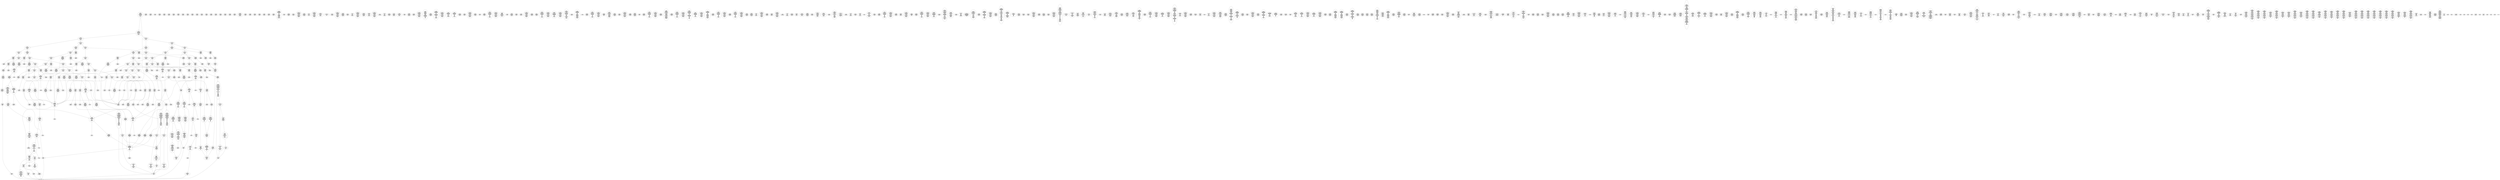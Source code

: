 /* Generated by GvGen v.1.0 (https://www.github.com/stricaud/gvgen) */

digraph G {
compound=true;
   node1 [label="[anywhere]"];
   node2 [label="# 0x0
PUSHX Data
PUSHX Data
MSTORE
PUSHX LogicData
CALLDATASIZE
LT
PUSHX Data
JUMPI
"];
   node3 [label="# 0xd
PUSHX Data
CALLDATALOAD
PUSHX BitData
SHR
PUSHX LogicData
GT
PUSHX Data
JUMPI
"];
   node4 [label="# 0x1e
PUSHX LogicData
GT
PUSHX Data
JUMPI
"];
   node5 [label="# 0x29
PUSHX LogicData
GT
PUSHX Data
JUMPI
"];
   node6 [label="# 0x34
PUSHX LogicData
EQ
PUSHX Data
JUMPI
"];
   node7 [label="# 0x3f
PUSHX LogicData
EQ
PUSHX Data
JUMPI
"];
   node8 [label="# 0x4a
PUSHX LogicData
EQ
PUSHX Data
JUMPI
"];
   node9 [label="# 0x55
PUSHX LogicData
EQ
PUSHX Data
JUMPI
"];
   node10 [label="# 0x60
PUSHX LogicData
EQ
PUSHX Data
JUMPI
"];
   node11 [label="# 0x6b
PUSHX LogicData
EQ
PUSHX Data
JUMPI
"];
   node12 [label="# 0x76
PUSHX Data
JUMP
"];
   node13 [label="# 0x7a
JUMPDEST
PUSHX LogicData
EQ
PUSHX Data
JUMPI
"];
   node14 [label="# 0x86
PUSHX LogicData
EQ
PUSHX Data
JUMPI
"];
   node15 [label="# 0x91
PUSHX LogicData
EQ
PUSHX Data
JUMPI
"];
   node16 [label="# 0x9c
PUSHX LogicData
EQ
PUSHX Data
JUMPI
"];
   node17 [label="# 0xa7
PUSHX LogicData
EQ
PUSHX Data
JUMPI
"];
   node18 [label="# 0xb2
PUSHX Data
JUMP
"];
   node19 [label="# 0xb6
JUMPDEST
PUSHX LogicData
GT
PUSHX Data
JUMPI
"];
   node20 [label="# 0xc2
PUSHX LogicData
EQ
PUSHX Data
JUMPI
"];
   node21 [label="# 0xcd
PUSHX LogicData
EQ
PUSHX Data
JUMPI
"];
   node22 [label="# 0xd8
PUSHX LogicData
EQ
PUSHX Data
JUMPI
"];
   node23 [label="# 0xe3
PUSHX LogicData
EQ
PUSHX Data
JUMPI
"];
   node24 [label="# 0xee
PUSHX LogicData
EQ
PUSHX Data
JUMPI
"];
   node25 [label="# 0xf9
PUSHX Data
JUMP
"];
   node26 [label="# 0xfd
JUMPDEST
PUSHX LogicData
EQ
PUSHX Data
JUMPI
"];
   node27 [label="# 0x109
PUSHX LogicData
EQ
PUSHX Data
JUMPI
"];
   node28 [label="# 0x114
PUSHX LogicData
EQ
PUSHX Data
JUMPI
"];
   node29 [label="# 0x11f
PUSHX LogicData
EQ
PUSHX Data
JUMPI
"];
   node30 [label="# 0x12a
PUSHX LogicData
EQ
PUSHX Data
JUMPI
"];
   node31 [label="# 0x135
PUSHX Data
JUMP
"];
   node32 [label="# 0x139
JUMPDEST
PUSHX LogicData
GT
PUSHX Data
JUMPI
"];
   node33 [label="# 0x145
PUSHX LogicData
GT
PUSHX Data
JUMPI
"];
   node34 [label="# 0x150
PUSHX LogicData
EQ
PUSHX Data
JUMPI
"];
   node35 [label="# 0x15b
PUSHX LogicData
EQ
PUSHX Data
JUMPI
"];
   node36 [label="# 0x166
PUSHX LogicData
EQ
PUSHX Data
JUMPI
"];
   node37 [label="# 0x171
PUSHX LogicData
EQ
PUSHX Data
JUMPI
"];
   node38 [label="# 0x17c
PUSHX LogicData
EQ
PUSHX Data
JUMPI
"];
   node39 [label="# 0x187
PUSHX Data
JUMP
"];
   node40 [label="# 0x18b
JUMPDEST
PUSHX LogicData
EQ
PUSHX Data
JUMPI
"];
   node41 [label="# 0x197
PUSHX LogicData
EQ
PUSHX Data
JUMPI
"];
   node42 [label="# 0x1a2
PUSHX LogicData
EQ
PUSHX Data
JUMPI
"];
   node43 [label="# 0x1ad
PUSHX LogicData
EQ
PUSHX Data
JUMPI
"];
   node44 [label="# 0x1b8
PUSHX LogicData
EQ
PUSHX Data
JUMPI
"];
   node45 [label="# 0x1c3
PUSHX Data
JUMP
"];
   node46 [label="# 0x1c7
JUMPDEST
PUSHX LogicData
GT
PUSHX Data
JUMPI
"];
   node47 [label="# 0x1d3
PUSHX LogicData
EQ
PUSHX Data
JUMPI
"];
   node48 [label="# 0x1de
PUSHX LogicData
EQ
PUSHX Data
JUMPI
"];
   node49 [label="# 0x1e9
PUSHX LogicData
EQ
PUSHX Data
JUMPI
"];
   node50 [label="# 0x1f4
PUSHX LogicData
EQ
PUSHX Data
JUMPI
"];
   node51 [label="# 0x1ff
PUSHX LogicData
EQ
PUSHX Data
JUMPI
"];
   node52 [label="# 0x20a
PUSHX Data
JUMP
"];
   node53 [label="# 0x20e
JUMPDEST
PUSHX LogicData
EQ
PUSHX Data
JUMPI
"];
   node54 [label="# 0x21a
PUSHX LogicData
EQ
PUSHX Data
JUMPI
"];
   node55 [label="# 0x225
PUSHX LogicData
EQ
PUSHX Data
JUMPI
"];
   node56 [label="# 0x230
PUSHX LogicData
EQ
PUSHX Data
JUMPI
"];
   node57 [label="# 0x23b
PUSHX LogicData
EQ
PUSHX Data
JUMPI
"];
   node58 [label="# 0x246
JUMPDEST
PUSHX Data
REVERT
"];
   node59 [label="# 0x24b
JUMPDEST
CALLVALUE
ISZERO
PUSHX Data
JUMPI
"];
   node60 [label="# 0x253
PUSHX Data
REVERT
"];
   node61 [label="# 0x257
JUMPDEST
PUSHX Data
PUSHX Data
CALLDATASIZE
PUSHX Data
PUSHX Data
JUMP
"];
   node62 [label="# 0x266
JUMPDEST
PUSHX Data
JUMP
"];
   node63 [label="# 0x26b
JUMPDEST
PUSHX MemData
MLOAD
PUSHX Data
PUSHX Data
JUMP
"];
   node64 [label="# 0x278
JUMPDEST
PUSHX MemData
MLOAD
SUB
RETURN
"];
   node65 [label="# 0x281
JUMPDEST
PUSHX Data
PUSHX Data
CALLDATASIZE
PUSHX Data
PUSHX Data
JUMP
"];
   node66 [label="# 0x28f
JUMPDEST
PUSHX Data
JUMP
"];
   node67 [label="# 0x294
JUMPDEST
STOP
"];
   node68 [label="# 0x296
JUMPDEST
CALLVALUE
ISZERO
PUSHX Data
JUMPI
"];
   node69 [label="# 0x29e
PUSHX Data
REVERT
"];
   node70 [label="# 0x2a2
JUMPDEST
PUSHX Data
PUSHX Data
JUMP
"];
   node71 [label="# 0x2ab
JUMPDEST
PUSHX MemData
MLOAD
PUSHX Data
PUSHX Data
JUMP
"];
   node72 [label="# 0x2b8
JUMPDEST
CALLVALUE
ISZERO
PUSHX Data
JUMPI
"];
   node73 [label="# 0x2c0
PUSHX Data
REVERT
"];
   node74 [label="# 0x2c4
JUMPDEST
PUSHX Data
PUSHX Data
CALLDATASIZE
PUSHX Data
PUSHX Data
JUMP
"];
   node75 [label="# 0x2d3
JUMPDEST
PUSHX Data
JUMP
"];
   node76 [label="# 0x2d8
JUMPDEST
PUSHX MemData
MLOAD
PUSHX Data
PUSHX Data
JUMP
"];
   node77 [label="# 0x2e5
JUMPDEST
CALLVALUE
ISZERO
PUSHX Data
JUMPI
"];
   node78 [label="# 0x2ed
PUSHX Data
REVERT
"];
   node79 [label="# 0x2f1
JUMPDEST
PUSHX Data
PUSHX Data
CALLDATASIZE
PUSHX Data
PUSHX Data
JUMP
"];
   node80 [label="# 0x300
JUMPDEST
PUSHX Data
JUMP
"];
   node81 [label="# 0x305
JUMPDEST
CALLVALUE
ISZERO
PUSHX Data
JUMPI
"];
   node82 [label="# 0x30d
PUSHX Data
REVERT
"];
   node83 [label="# 0x311
JUMPDEST
PUSHX Data
PUSHX Data
CALLDATASIZE
PUSHX Data
PUSHX Data
JUMP
"];
   node84 [label="# 0x320
JUMPDEST
PUSHX Data
JUMP
"];
   node85 [label="# 0x325
JUMPDEST
CALLVALUE
ISZERO
PUSHX Data
JUMPI
"];
   node86 [label="# 0x32d
PUSHX Data
REVERT
"];
   node87 [label="# 0x331
JUMPDEST
PUSHX Data
PUSHX Data
JUMP
"];
   node88 [label="# 0x33a
JUMPDEST
PUSHX MemData
MLOAD
PUSHX Data
PUSHX Data
JUMP
"];
   node89 [label="# 0x347
JUMPDEST
CALLVALUE
ISZERO
PUSHX Data
JUMPI
"];
   node90 [label="# 0x34f
PUSHX Data
REVERT
"];
   node91 [label="# 0x353
JUMPDEST
PUSHX Data
PUSHX Data
CALLDATASIZE
PUSHX Data
PUSHX Data
JUMP
"];
   node92 [label="# 0x362
JUMPDEST
PUSHX Data
JUMP
"];
   node93 [label="# 0x367
JUMPDEST
CALLVALUE
ISZERO
PUSHX Data
JUMPI
"];
   node94 [label="# 0x36f
PUSHX Data
REVERT
"];
   node95 [label="# 0x373
JUMPDEST
PUSHX Data
PUSHX Data
CALLDATASIZE
PUSHX Data
PUSHX Data
JUMP
"];
   node96 [label="# 0x382
JUMPDEST
PUSHX Data
JUMP
"];
   node97 [label="# 0x387
JUMPDEST
CALLVALUE
ISZERO
PUSHX Data
JUMPI
"];
   node98 [label="# 0x38f
PUSHX Data
REVERT
"];
   node99 [label="# 0x393
JUMPDEST
PUSHX Data
PUSHX Data
CALLDATASIZE
PUSHX Data
PUSHX Data
JUMP
"];
   node100 [label="# 0x3a2
JUMPDEST
PUSHX Data
JUMP
"];
   node101 [label="# 0x3a7
JUMPDEST
CALLVALUE
ISZERO
PUSHX Data
JUMPI
"];
   node102 [label="# 0x3af
PUSHX Data
REVERT
"];
   node103 [label="# 0x3b3
JUMPDEST
PUSHX Data
PUSHX Data
CALLDATASIZE
PUSHX Data
PUSHX Data
JUMP
"];
   node104 [label="# 0x3c2
JUMPDEST
PUSHX Data
JUMP
"];
   node105 [label="# 0x3c7
JUMPDEST
CALLVALUE
ISZERO
PUSHX Data
JUMPI
"];
   node106 [label="# 0x3cf
PUSHX Data
REVERT
"];
   node107 [label="# 0x3d3
JUMPDEST
PUSHX Data
PUSHX Data
CALLDATASIZE
PUSHX Data
PUSHX Data
JUMP
"];
   node108 [label="# 0x3e2
JUMPDEST
PUSHX Data
JUMP
"];
   node109 [label="# 0x3e7
JUMPDEST
CALLVALUE
ISZERO
PUSHX Data
JUMPI
"];
   node110 [label="# 0x3ef
PUSHX Data
REVERT
"];
   node111 [label="# 0x3f3
JUMPDEST
PUSHX Data
PUSHX Data
CALLDATASIZE
PUSHX Data
PUSHX Data
JUMP
"];
   node112 [label="# 0x402
JUMPDEST
PUSHX Data
JUMP
"];
   node113 [label="# 0x407
JUMPDEST
CALLVALUE
ISZERO
PUSHX Data
JUMPI
"];
   node114 [label="# 0x40f
PUSHX Data
REVERT
"];
   node115 [label="# 0x413
JUMPDEST
PUSHX Data
PUSHX Data
JUMP
"];
   node116 [label="# 0x41c
JUMPDEST
CALLVALUE
ISZERO
PUSHX Data
JUMPI
"];
   node117 [label="# 0x424
PUSHX Data
REVERT
"];
   node118 [label="# 0x428
JUMPDEST
PUSHX Data
PUSHX Data
CALLDATASIZE
PUSHX Data
PUSHX Data
JUMP
"];
   node119 [label="# 0x437
JUMPDEST
PUSHX Data
JUMP
"];
   node120 [label="# 0x43c
JUMPDEST
CALLVALUE
ISZERO
PUSHX Data
JUMPI
"];
   node121 [label="# 0x444
PUSHX Data
REVERT
"];
   node122 [label="# 0x448
JUMPDEST
PUSHX Data
PUSHX Data
JUMP
"];
   node123 [label="# 0x451
JUMPDEST
CALLVALUE
ISZERO
PUSHX Data
JUMPI
"];
   node124 [label="# 0x459
PUSHX Data
REVERT
"];
   node125 [label="# 0x45d
JUMPDEST
PUSHX Data
PUSHX Data
CALLDATASIZE
PUSHX Data
PUSHX Data
JUMP
"];
   node126 [label="# 0x46c
JUMPDEST
PUSHX Data
JUMP
"];
   node127 [label="# 0x471
JUMPDEST
CALLVALUE
ISZERO
PUSHX Data
JUMPI
"];
   node128 [label="# 0x479
PUSHX Data
REVERT
"];
   node129 [label="# 0x47d
JUMPDEST
PUSHX Data
PUSHX Data
CALLDATASIZE
PUSHX Data
PUSHX Data
JUMP
"];
   node130 [label="# 0x48c
JUMPDEST
PUSHX Data
JUMP
"];
   node131 [label="# 0x491
JUMPDEST
CALLVALUE
ISZERO
PUSHX Data
JUMPI
"];
   node132 [label="# 0x499
PUSHX Data
REVERT
"];
   node133 [label="# 0x49d
JUMPDEST
PUSHX Data
PUSHX Data
CALLDATASIZE
PUSHX Data
PUSHX Data
JUMP
"];
   node134 [label="# 0x4ac
JUMPDEST
PUSHX Data
JUMP
"];
   node135 [label="# 0x4b1
JUMPDEST
CALLVALUE
ISZERO
PUSHX Data
JUMPI
"];
   node136 [label="# 0x4b9
PUSHX Data
REVERT
"];
   node137 [label="# 0x4bd
JUMPDEST
PUSHX Data
PUSHX Data
JUMP
"];
   node138 [label="# 0x4c6
JUMPDEST
CALLVALUE
ISZERO
PUSHX Data
JUMPI
"];
   node139 [label="# 0x4ce
PUSHX Data
REVERT
"];
   node140 [label="# 0x4d2
JUMPDEST
PUSHX Data
PUSHX Data
CALLDATASIZE
PUSHX Data
PUSHX Data
JUMP
"];
   node141 [label="# 0x4e1
JUMPDEST
PUSHX Data
JUMP
"];
   node142 [label="# 0x4e6
JUMPDEST
CALLVALUE
ISZERO
PUSHX Data
JUMPI
"];
   node143 [label="# 0x4ee
PUSHX Data
REVERT
"];
   node144 [label="# 0x4f2
JUMPDEST
PUSHX Data
PUSHX Data
JUMP
"];
   node145 [label="# 0x4fb
JUMPDEST
CALLVALUE
ISZERO
PUSHX Data
JUMPI
"];
   node146 [label="# 0x503
PUSHX Data
REVERT
"];
   node147 [label="# 0x507
JUMPDEST
PUSHX Data
PUSHX Data
CALLDATASIZE
PUSHX Data
PUSHX Data
JUMP
"];
   node148 [label="# 0x516
JUMPDEST
PUSHX Data
JUMP
"];
   node149 [label="# 0x51b
JUMPDEST
CALLVALUE
ISZERO
PUSHX Data
JUMPI
"];
   node150 [label="# 0x523
PUSHX Data
REVERT
"];
   node151 [label="# 0x527
JUMPDEST
PUSHX Data
PUSHX Data
CALLDATASIZE
PUSHX Data
PUSHX Data
JUMP
"];
   node152 [label="# 0x536
JUMPDEST
PUSHX Data
JUMP
"];
   node153 [label="# 0x53b
JUMPDEST
CALLVALUE
ISZERO
PUSHX Data
JUMPI
"];
   node154 [label="# 0x543
PUSHX Data
REVERT
"];
   node155 [label="# 0x547
JUMPDEST
PUSHX Data
PUSHX Data
CALLDATASIZE
PUSHX Data
PUSHX Data
JUMP
"];
   node156 [label="# 0x556
JUMPDEST
PUSHX Data
JUMP
"];
   node157 [label="# 0x55b
JUMPDEST
PUSHX MemData
MLOAD
PUSHX Data
PUSHX Data
JUMP
"];
   node158 [label="# 0x568
JUMPDEST
PUSHX Data
PUSHX Data
JUMP
"];
   node159 [label="# 0x570
JUMPDEST
CALLVALUE
ISZERO
PUSHX Data
JUMPI
"];
   node160 [label="# 0x578
PUSHX Data
REVERT
"];
   node161 [label="# 0x57c
JUMPDEST
PUSHX Data
PUSHX Data
JUMP
"];
   node162 [label="# 0x585
JUMPDEST
CALLVALUE
ISZERO
PUSHX Data
JUMPI
"];
   node163 [label="# 0x58d
PUSHX Data
REVERT
"];
   node164 [label="# 0x591
JUMPDEST
PUSHX Data
PUSHX Data
CALLDATASIZE
PUSHX Data
PUSHX Data
JUMP
"];
   node165 [label="# 0x5a0
JUMPDEST
PUSHX Data
JUMP
"];
   node166 [label="# 0x5a5
JUMPDEST
CALLVALUE
ISZERO
PUSHX Data
JUMPI
"];
   node167 [label="# 0x5ad
PUSHX Data
REVERT
"];
   node168 [label="# 0x5b1
JUMPDEST
PUSHX Data
PUSHX Data
JUMP
"];
   node169 [label="# 0x5ba
JUMPDEST
CALLVALUE
ISZERO
PUSHX Data
JUMPI
"];
   node170 [label="# 0x5c2
PUSHX Data
REVERT
"];
   node171 [label="# 0x5c6
JUMPDEST
PUSHX Data
PUSHX Data
CALLDATASIZE
PUSHX Data
PUSHX Data
JUMP
"];
   node172 [label="# 0x5d5
JUMPDEST
PUSHX Data
JUMP
"];
   node173 [label="# 0x5da
JUMPDEST
CALLVALUE
ISZERO
PUSHX Data
JUMPI
"];
   node174 [label="# 0x5e2
PUSHX Data
REVERT
"];
   node175 [label="# 0x5e6
JUMPDEST
PUSHX Data
PUSHX Data
JUMP
"];
   node176 [label="# 0x5ef
JUMPDEST
CALLVALUE
ISZERO
PUSHX Data
JUMPI
"];
   node177 [label="# 0x5f7
PUSHX Data
REVERT
"];
   node178 [label="# 0x5fb
JUMPDEST
PUSHX Data
PUSHX Data
CALLDATASIZE
PUSHX Data
PUSHX Data
JUMP
"];
   node179 [label="# 0x60a
JUMPDEST
PUSHX Data
JUMP
"];
   node180 [label="# 0x60f
JUMPDEST
CALLVALUE
ISZERO
PUSHX Data
JUMPI
"];
   node181 [label="# 0x617
PUSHX Data
REVERT
"];
   node182 [label="# 0x61b
JUMPDEST
PUSHX Data
PUSHX Data
CALLDATASIZE
PUSHX Data
PUSHX Data
JUMP
"];
   node183 [label="# 0x62a
JUMPDEST
PUSHX Data
JUMP
"];
   node184 [label="# 0x62f
JUMPDEST
CALLVALUE
ISZERO
PUSHX Data
JUMPI
"];
   node185 [label="# 0x637
PUSHX Data
REVERT
"];
   node186 [label="# 0x63b
JUMPDEST
PUSHX Data
PUSHX Data
JUMP
"];
   node187 [label="# 0x644
JUMPDEST
CALLVALUE
ISZERO
PUSHX Data
JUMPI
"];
   node188 [label="# 0x64c
PUSHX Data
REVERT
"];
   node189 [label="# 0x650
JUMPDEST
PUSHX Data
PUSHX Data
CALLDATASIZE
PUSHX Data
PUSHX Data
JUMP
"];
   node190 [label="# 0x65f
JUMPDEST
PUSHX Data
JUMP
"];
   node191 [label="# 0x664
JUMPDEST
CALLVALUE
ISZERO
PUSHX Data
JUMPI
"];
   node192 [label="# 0x66c
PUSHX Data
REVERT
"];
   node193 [label="# 0x670
JUMPDEST
PUSHX Data
PUSHX Data
JUMP
"];
   node194 [label="# 0x679
JUMPDEST
CALLVALUE
ISZERO
PUSHX Data
JUMPI
"];
   node195 [label="# 0x681
PUSHX Data
REVERT
"];
   node196 [label="# 0x685
JUMPDEST
PUSHX Data
PUSHX Data
CALLDATASIZE
PUSHX Data
PUSHX Data
JUMP
"];
   node197 [label="# 0x694
JUMPDEST
PUSHX Data
JUMP
"];
   node198 [label="# 0x699
JUMPDEST
CALLVALUE
ISZERO
PUSHX Data
JUMPI
"];
   node199 [label="# 0x6a1
PUSHX Data
REVERT
"];
   node200 [label="# 0x6a5
JUMPDEST
PUSHX Data
PUSHX Data
JUMP
"];
   node201 [label="# 0x6ae
JUMPDEST
CALLVALUE
ISZERO
PUSHX Data
JUMPI
"];
   node202 [label="# 0x6b6
PUSHX Data
REVERT
"];
   node203 [label="# 0x6ba
JUMPDEST
PUSHX Data
PUSHX Data
CALLDATASIZE
PUSHX Data
PUSHX Data
JUMP
"];
   node204 [label="# 0x6c9
JUMPDEST
PUSHX Data
JUMP
"];
   node205 [label="# 0x6ce
JUMPDEST
CALLVALUE
ISZERO
PUSHX Data
JUMPI
"];
   node206 [label="# 0x6d6
PUSHX Data
REVERT
"];
   node207 [label="# 0x6da
JUMPDEST
PUSHX Data
PUSHX Data
JUMP
"];
   node208 [label="# 0x6e3
JUMPDEST
PUSHX ArithData
PUSHX BitData
PUSHX BitData
SHL
SUB
NOT
AND
PUSHX Data
MSTORE
PUSHX Data
MSTORE
PUSHX Data
SHA3
SLOAD
PUSHX BitData
AND
"];
   node209 [label="# 0x701
JUMPDEST
JUMP
"];
   node210 [label="# 0x706
JUMPDEST
PUSHX Data
PUSHX Data
JUMP
"];
   node211 [label="# 0x70e
JUMPDEST
PUSHX Data
JUMPI
"];
   node212 [label="# 0x713
PUSHX MemData
MLOAD
PUSHX BitData
PUSHX BitData
SHL
MSTORE
PUSHX ArithData
ADD
PUSHX Data
PUSHX Data
JUMP
"];
   node213 [label="# 0x72a
JUMPDEST
PUSHX MemData
MLOAD
SUB
REVERT
"];
   node214 [label="# 0x733
JUMPDEST
PUSHX Data
PUSHX Data
PUSHX Data
JUMP
"];
   node215 [label="# 0x73e
JUMPDEST
LT
PUSHX Data
JUMPI
"];
   node216 [label="# 0x744
PUSHX MemData
MLOAD
PUSHX BitData
PUSHX BitData
SHL
MSTORE
PUSHX ArithData
ADD
PUSHX Data
PUSHX Data
JUMP
"];
   node217 [label="# 0x75b
JUMPDEST
PUSHX LogicData
GT
ISZERO
PUSHX Data
JUMPI
"];
   node218 [label="# 0x766
PUSHX LogicData
GT
ISZERO
"];
   node219 [label="# 0x76c
JUMPDEST
PUSHX Data
JUMPI
"];
   node220 [label="# 0x771
PUSHX MemData
MLOAD
PUSHX BitData
PUSHX BitData
SHL
MSTORE
PUSHX ArithData
ADD
PUSHX Data
PUSHX Data
JUMP
"];
   node221 [label="# 0x788
JUMPDEST
PUSHX Data
PUSHX Data
PUSHX Data
PUSHX Data
JUMP
"];
   node222 [label="# 0x797
JUMPDEST
PUSHX Data
JUMP
"];
   node223 [label="# 0x79d
JUMPDEST
GT
ISZERO
PUSHX Data
JUMPI
"];
   node224 [label="# 0x7a4
PUSHX MemData
MLOAD
PUSHX BitData
PUSHX BitData
SHL
MSTORE
PUSHX ArithData
ADD
PUSHX Data
PUSHX Data
JUMP
"];
   node225 [label="# 0x7bb
JUMPDEST
PUSHX StorData
SLOAD
PUSHX Data
PUSHX Data
JUMP
"];
   node226 [label="# 0x7c8
JUMPDEST
CALLVALUE
LT
ISZERO
PUSHX Data
JUMPI
"];
   node227 [label="# 0x7d0
PUSHX MemData
MLOAD
PUSHX BitData
PUSHX BitData
SHL
MSTORE
PUSHX ArithData
ADD
PUSHX Data
PUSHX Data
JUMP
"];
   node228 [label="# 0x7e7
JUMPDEST
PUSHX Data
"];
   node229 [label="# 0x7ea
JUMPDEST
LT
ISZERO
PUSHX Data
JUMPI
"];
   node230 [label="# 0x7f3
PUSHX Data
PUSHX Data
PUSHX Data
JUMP
"];
   node231 [label="# 0x7fc
JUMPDEST
PUSHX Data
CALLER
PUSHX Data
JUMP
"];
   node232 [label="# 0x808
JUMPDEST
PUSHX ArithData
ADD
PUSHX Data
JUMP
"];
   node233 [label="# 0x811
JUMPDEST
JUMP
"];
   node234 [label="# 0x815
JUMPDEST
PUSHX StorData
SLOAD
PUSHX MemData
MLOAD
PUSHX ArithData
PUSHX ArithData
PUSHX Data
PUSHX BitData
NOT
PUSHX ArithData
PUSHX BitData
AND
ISZERO
MUL
ADD
AND
DIV
ADD
DIV
MUL
ADD
ADD
MSTORE
MSTORE
PUSHX Data
ADD
ISZERO
PUSHX Data
JUMPI
"];
   node235 [label="# 0x85b
PUSHX LogicData
LT
PUSHX Data
JUMPI
"];
   node236 [label="# 0x863
PUSHX ArithData
SLOAD
DIV
MUL
MSTORE
PUSHX ArithData
ADD
PUSHX Data
JUMP
"];
   node237 [label="# 0x876
JUMPDEST
ADD
PUSHX Data
MSTORE
PUSHX Data
PUSHX Data
SHA3
"];
   node238 [label="# 0x884
JUMPDEST
SLOAD
MSTORE
PUSHX ArithData
ADD
PUSHX ArithData
ADD
GT
PUSHX Data
JUMPI
"];
   node239 [label="# 0x898
SUB
PUSHX BitData
AND
ADD
"];
   node240 [label="# 0x8a1
JUMPDEST
JUMP
"];
   node241 [label="# 0x8ab
JUMPDEST
PUSHX Data
PUSHX Data
PUSHX Data
JUMP
"];
   node242 [label="# 0x8b6
JUMPDEST
PUSHX Data
JUMPI
"];
   node243 [label="# 0x8bb
PUSHX MemData
MLOAD
PUSHX BitData
PUSHX BitData
SHL
MSTORE
PUSHX ArithData
ADD
PUSHX Data
PUSHX Data
JUMP
"];
   node244 [label="# 0x8d2
JUMPDEST
PUSHX Data
MSTORE
PUSHX Data
PUSHX Data
MSTORE
PUSHX Data
SHA3
SLOAD
PUSHX ArithData
PUSHX BitData
PUSHX BitData
SHL
SUB
AND
JUMP
"];
   node245 [label="# 0x8ee
JUMPDEST
PUSHX Data
PUSHX Data
PUSHX Data
JUMP
"];
   node246 [label="# 0x8f9
JUMPDEST
PUSHX ArithData
PUSHX BitData
PUSHX BitData
SHL
SUB
AND
PUSHX ArithData
PUSHX BitData
PUSHX BitData
SHL
SUB
AND
EQ
ISZERO
PUSHX Data
JUMPI
"];
   node247 [label="# 0x916
PUSHX MemData
MLOAD
PUSHX BitData
PUSHX BitData
SHL
MSTORE
PUSHX ArithData
ADD
PUSHX Data
PUSHX Data
JUMP
"];
   node248 [label="# 0x92d
JUMPDEST
PUSHX ArithData
PUSHX BitData
PUSHX BitData
SHL
SUB
AND
PUSHX Data
PUSHX Data
JUMP
"];
   node249 [label="# 0x93f
JUMPDEST
PUSHX ArithData
PUSHX BitData
PUSHX BitData
SHL
SUB
AND
EQ
PUSHX Data
JUMPI
"];
   node250 [label="# 0x94f
PUSHX Data
PUSHX Data
PUSHX Data
JUMP
"];
   node251 [label="# 0x95b
JUMPDEST
PUSHX Data
JUMPI
"];
   node252 [label="# 0x960
PUSHX MemData
MLOAD
PUSHX BitData
PUSHX BitData
SHL
MSTORE
PUSHX ArithData
ADD
PUSHX Data
PUSHX Data
JUMP
"];
   node253 [label="# 0x977
JUMPDEST
PUSHX Data
PUSHX Data
JUMP
"];
   node254 [label="# 0x981
JUMPDEST
JUMP
"];
   node255 [label="# 0x986
JUMPDEST
PUSHX Data
PUSHX Data
JUMP
"];
   node256 [label="# 0x98e
JUMPDEST
PUSHX StorData
SLOAD
PUSHX ArithData
PUSHX BitData
PUSHX BitData
SHL
SUB
AND
AND
EQ
PUSHX Data
JUMPI
"];
   node257 [label="# 0x9a4
PUSHX MemData
MLOAD
PUSHX BitData
PUSHX BitData
SHL
MSTORE
PUSHX ArithData
ADD
PUSHX Data
PUSHX Data
JUMP
"];
   node258 [label="# 0x9bb
JUMPDEST
MLOAD
PUSHX Data
PUSHX Data
PUSHX ArithData
ADD
PUSHX Data
JUMP
"];
   node259 [label="# 0x9ce
JUMPDEST
PUSHX Data
PUSHX Data
PUSHX Data
PUSHX Data
JUMP
"];
   node260 [label="# 0x9da
JUMPDEST
JUMP
"];
   node261 [label="# 0x9df
JUMPDEST
PUSHX Data
PUSHX Data
PUSHX Data
JUMP
"];
   node262 [label="# 0x9ea
JUMPDEST
PUSHX Data
JUMP
"];
   node263 [label="# 0x9f0
JUMPDEST
PUSHX Data
JUMPI
"];
   node264 [label="# 0x9f5
PUSHX MemData
MLOAD
PUSHX BitData
PUSHX BitData
SHL
MSTORE
PUSHX ArithData
ADD
PUSHX Data
PUSHX Data
JUMP
"];
   node265 [label="# 0xa0c
JUMPDEST
PUSHX Data
PUSHX Data
JUMP
"];
   node266 [label="# 0xa17
JUMPDEST
PUSHX Data
PUSHX Data
JUMP
"];
   node267 [label="# 0xa1f
JUMPDEST
PUSHX StorData
SLOAD
PUSHX ArithData
PUSHX BitData
PUSHX BitData
SHL
SUB
AND
AND
EQ
PUSHX Data
JUMPI
"];
   node268 [label="# 0xa35
PUSHX MemData
MLOAD
PUSHX BitData
PUSHX BitData
SHL
MSTORE
PUSHX ArithData
ADD
PUSHX Data
PUSHX Data
JUMP
"];
   node269 [label="# 0xa4c
JUMPDEST
PUSHX StorData
SLOAD
PUSHX ArithData
PUSHX BitData
PUSHX BitData
SHL
SUB
AND
PUSHX Data
JUMPI
"];
   node270 [label="# 0xa5d
PUSHX MemData
MLOAD
PUSHX BitData
PUSHX BitData
SHL
MSTORE
PUSHX ArithData
ADD
PUSHX Data
PUSHX Data
JUMP
"];
   node271 [label="# 0xa74
JUMPDEST
PUSHX StorData
SLOAD
PUSHX MemData
MLOAD
PUSHX ArithData
PUSHX BitData
PUSHX BitData
SHL
SUB
AND
ISZERO
PUSHX ArithData
MUL
PUSHX Data
CALL
PUSHX Data
JUMPI
"];
   node272 [label="# 0xaa2
PUSHX Data
REVERT
"];
   node273 [label="# 0xaa6
JUMPDEST
JUMP
"];
   node274 [label="# 0xaa9
JUMPDEST
PUSHX ArithData
PUSHX BitData
PUSHX BitData
SHL
SUB
AND
PUSHX Data
MSTORE
PUSHX Data
PUSHX Data
MSTORE
PUSHX Data
SHA3
PUSHX Data
PUSHX Data
JUMP
"];
   node275 [label="# 0xacb
JUMPDEST
"];
   node276 [label="# 0xace
JUMPDEST
JUMP
"];
   node277 [label="# 0xad4
JUMPDEST
PUSHX Data
PUSHX Data
JUMP
"];
   node278 [label="# 0xadc
JUMPDEST
PUSHX StorData
SLOAD
PUSHX ArithData
PUSHX BitData
PUSHX BitData
SHL
SUB
AND
AND
EQ
PUSHX Data
JUMPI
"];
   node279 [label="# 0xaf2
PUSHX MemData
MLOAD
PUSHX BitData
PUSHX BitData
SHL
MSTORE
PUSHX ArithData
ADD
PUSHX Data
PUSHX Data
JUMP
"];
   node280 [label="# 0xb09
JUMPDEST
PUSHX Data
SSTORE
JUMP
"];
   node281 [label="# 0xb0e
JUMPDEST
PUSHX Data
PUSHX MemData
MLOAD
PUSHX ArithData
ADD
PUSHX Data
MSTORE
PUSHX Data
MSTORE
PUSHX Data
JUMP
"];
   node282 [label="# 0xb29
JUMPDEST
PUSHX Data
PUSHX Data
PUSHX Data
JUMP
"];
   node283 [label="# 0xb34
JUMPDEST
PUSHX Data
JUMPI
"];
   node284 [label="# 0xb39
PUSHX MemData
MLOAD
PUSHX BitData
PUSHX BitData
SHL
MSTORE
PUSHX ArithData
ADD
PUSHX Data
PUSHX Data
JUMP
"];
   node285 [label="# 0xb50
JUMPDEST
PUSHX Data
PUSHX Data
JUMP
"];
   node286 [label="# 0xb59
JUMPDEST
PUSHX MemData
MLOAD
PUSHX ArithData
ADD
PUSHX Data
MSTORE
PUSHX Data
MSTORE
PUSHX ArithData
ADD
PUSHX Data
PUSHX Data
CODECOPY
JUMP
"];
   node287 [label="# 0xb76
JUMPDEST
PUSHX Data
PUSHX Data
PUSHX Data
PUSHX Data
JUMP
"];
   node288 [label="# 0xb84
JUMPDEST
JUMP
"];
   node289 [label="# 0xb8c
JUMPDEST
PUSHX Data
JUMP
"];
   node290 [label="# 0xb92
JUMPDEST
PUSHX Data
PUSHX Data
JUMP
"];
   node291 [label="# 0xb9a
JUMPDEST
PUSHX StorData
SLOAD
PUSHX ArithData
PUSHX BitData
PUSHX BitData
SHL
SUB
AND
AND
EQ
PUSHX Data
JUMPI
"];
   node292 [label="# 0xbb0
PUSHX MemData
MLOAD
PUSHX BitData
PUSHX BitData
SHL
MSTORE
PUSHX ArithData
ADD
PUSHX Data
PUSHX Data
JUMP
"];
   node293 [label="# 0xbc7
JUMPDEST
PUSHX Data
PUSHX Data
JUMP
"];
   node294 [label="# 0xbd0
JUMPDEST
PUSHX Data
PUSHX Data
PUSHX MemData
MLOAD
PUSHX ArithData
ADD
PUSHX Data
MSTORE
PUSHX Data
MSTORE
PUSHX ArithData
ADD
PUSHX Data
PUSHX Data
CODECOPY
PUSHX Data
PUSHX Data
JUMP
"];
   node295 [label="# 0xbf8
JUMPDEST
PUSHX Data
PUSHX Data
JUMP
"];
   node296 [label="# 0xc00
JUMPDEST
PUSHX StorData
SLOAD
PUSHX ArithData
PUSHX BitData
PUSHX BitData
SHL
SUB
AND
AND
EQ
PUSHX Data
JUMPI
"];
   node297 [label="# 0xc16
PUSHX MemData
MLOAD
PUSHX BitData
PUSHX BitData
SHL
MSTORE
PUSHX ArithData
ADD
PUSHX Data
PUSHX Data
JUMP
"];
   node298 [label="# 0xc2d
JUMPDEST
PUSHX StorData
SLOAD
PUSHX ArithData
PUSHX BitData
PUSHX BitData
SHL
SUB
NOT
AND
PUSHX ArithData
PUSHX BitData
PUSHX BitData
SHL
SUB
AND
OR
SSTORE
JUMP
"];
   node299 [label="# 0xc4f
JUMPDEST
PUSHX StorData
SLOAD
PUSHX MemData
MLOAD
PUSHX ArithData
PUSHX ArithData
PUSHX Data
PUSHX BitData
NOT
PUSHX ArithData
PUSHX BitData
AND
ISZERO
MUL
ADD
AND
DIV
ADD
DIV
MUL
ADD
ADD
MSTORE
MSTORE
PUSHX Data
ADD
ISZERO
PUSHX Data
JUMPI
"];
   node300 [label="# 0xc95
PUSHX LogicData
LT
PUSHX Data
JUMPI
"];
   node301 [label="# 0xc9d
PUSHX ArithData
SLOAD
DIV
MUL
MSTORE
PUSHX ArithData
ADD
PUSHX Data
JUMP
"];
   node302 [label="# 0xcb0
JUMPDEST
PUSHX Data
PUSHX ArithData
PUSHX BitData
PUSHX BitData
SHL
SUB
AND
PUSHX Data
JUMPI
"];
   node303 [label="# 0xcc1
PUSHX MemData
MLOAD
PUSHX BitData
PUSHX BitData
SHL
MSTORE
PUSHX ArithData
ADD
PUSHX Data
PUSHX Data
JUMP
"];
   node304 [label="# 0xcd8
JUMPDEST
PUSHX ArithData
PUSHX BitData
PUSHX BitData
SHL
SUB
AND
PUSHX Data
MSTORE
PUSHX Data
PUSHX Data
MSTORE
PUSHX Data
SHA3
PUSHX Data
PUSHX Data
JUMP
"];
   node305 [label="# 0xcf9
JUMPDEST
PUSHX Data
PUSHX Data
JUMP
"];
   node306 [label="# 0xd01
JUMPDEST
PUSHX StorData
SLOAD
PUSHX ArithData
PUSHX BitData
PUSHX BitData
SHL
SUB
AND
AND
EQ
PUSHX Data
JUMPI
"];
   node307 [label="# 0xd17
PUSHX MemData
MLOAD
PUSHX BitData
PUSHX BitData
SHL
MSTORE
PUSHX ArithData
ADD
PUSHX Data
PUSHX Data
JUMP
"];
   node308 [label="# 0xd2e
JUMPDEST
JUMP
"];
   node309 [label="# 0xd30
JUMPDEST
PUSHX Data
PUSHX Data
JUMP
"];
   node310 [label="# 0xd38
JUMPDEST
PUSHX StorData
SLOAD
PUSHX ArithData
PUSHX BitData
PUSHX BitData
SHL
SUB
AND
AND
EQ
PUSHX Data
JUMPI
"];
   node311 [label="# 0xd4e
PUSHX MemData
MLOAD
PUSHX BitData
PUSHX BitData
SHL
MSTORE
PUSHX ArithData
ADD
PUSHX Data
PUSHX Data
JUMP
"];
   node312 [label="# 0xd65
JUMPDEST
PUSHX Data
PUSHX Data
JUMP
"];
   node313 [label="# 0xd6d
JUMPDEST
PUSHX StorData
SLOAD
PUSHX ArithData
PUSHX BitData
PUSHX BitData
SHL
SUB
AND
AND
EQ
PUSHX Data
JUMPI
"];
   node314 [label="# 0xd83
PUSHX MemData
MLOAD
PUSHX BitData
PUSHX BitData
SHL
MSTORE
PUSHX ArithData
ADD
PUSHX Data
PUSHX Data
JUMP
"];
   node315 [label="# 0xd9a
JUMPDEST
PUSHX Data
PUSHX Data
PUSHX Data
JUMP
"];
   node316 [label="# 0xda4
JUMPDEST
PUSHX Data
PUSHX Data
PUSHX Data
PUSHX Data
JUMP
"];
   node317 [label="# 0xdb4
JUMPDEST
GT
ISZERO
PUSHX Data
JUMPI
"];
   node318 [label="# 0xdbb
PUSHX MemData
MLOAD
PUSHX BitData
PUSHX BitData
SHL
MSTORE
PUSHX ArithData
ADD
PUSHX Data
PUSHX Data
JUMP
"];
   node319 [label="# 0xdd2
JUMPDEST
PUSHX Data
PUSHX Data
JUMP
"];
   node320 [label="# 0xdda
JUMPDEST
ISZERO
PUSHX Data
JUMPI
"];
   node321 [label="# 0xde0
PUSHX MemData
MLOAD
PUSHX BitData
PUSHX BitData
SHL
MSTORE
PUSHX ArithData
ADD
PUSHX Data
PUSHX Data
JUMP
"];
   node322 [label="# 0xdf7
JUMPDEST
PUSHX Data
"];
   node323 [label="# 0xdfa
JUMPDEST
LT
ISZERO
PUSHX Data
JUMPI
"];
   node324 [label="# 0xe03
PUSHX Data
PUSHX Data
PUSHX Data
JUMP
"];
   node325 [label="# 0xe0d
JUMPDEST
ADD
PUSHX Data
JUMP
"];
   node326 [label="# 0xe15
JUMPDEST
PUSHX ArithData
ADD
PUSHX Data
JUMP
"];
   node327 [label="# 0xe1d
JUMPDEST
PUSHX Data
PUSHX Data
PUSHX Data
PUSHX Data
JUMP
"];
   node328 [label="# 0xe2a
JUMPDEST
PUSHX Data
JUMPI
"];
   node329 [label="# 0xe32
PUSHX MemData
MLOAD
PUSHX Data
MSTORE
PUSHX ArithData
ADD
MSTORE
PUSHX Data
JUMP
"];
   node330 [label="# 0xe47
JUMPDEST
PUSHX Data
PUSHX LogicData
GT
ISZERO
PUSHX Data
JUMPI
"];
   node331 [label="# 0xe5c
PUSHX Data
REVERT
"];
   node332 [label="# 0xe60
JUMPDEST
PUSHX MemData
MLOAD
MSTORE
PUSHX ArithData
MUL
PUSHX ArithData
ADD
ADD
PUSHX Data
MSTORE
ISZERO
PUSHX Data
JUMPI
"];
   node333 [label="# 0xe7b
PUSHX ArithData
ADD
PUSHX ArithData
MUL
CALLDATASIZE
CALLDATACOPY
ADD
"];
   node334 [label="# 0xe8a
JUMPDEST
PUSHX Data
"];
   node335 [label="# 0xe90
JUMPDEST
LT
ISZERO
PUSHX Data
JUMPI
"];
   node336 [label="# 0xe99
PUSHX Data
PUSHX Data
JUMP
"];
   node337 [label="# 0xea2
JUMPDEST
MLOAD
LT
PUSHX Data
JUMPI
"];
   node338 [label="# 0xead
INVALID
"];
   node339 [label="# 0xeae
JUMPDEST
PUSHX ArithData
MUL
ADD
ADD
MSTORE
PUSHX ArithData
ADD
PUSHX Data
JUMP
"];
   node340 [label="# 0xec1
JUMPDEST
PUSHX Data
JUMP
"];
   node341 [label="# 0xecb
JUMPDEST
PUSHX Data
PUSHX Data
JUMP
"];
   node342 [label="# 0xed3
JUMPDEST
PUSHX StorData
SLOAD
PUSHX ArithData
PUSHX BitData
PUSHX BitData
SHL
SUB
AND
AND
EQ
PUSHX Data
JUMPI
"];
   node343 [label="# 0xee9
PUSHX MemData
MLOAD
PUSHX BitData
PUSHX BitData
SHL
MSTORE
PUSHX ArithData
ADD
PUSHX Data
PUSHX Data
JUMP
"];
   node344 [label="# 0xf00
JUMPDEST
PUSHX StorData
SLOAD
PUSHX ArithData
PUSHX BitData
PUSHX BitData
SHL
SUB
AND
PUSHX Data
JUMPI
"];
   node345 [label="# 0xf11
PUSHX MemData
MLOAD
PUSHX BitData
PUSHX BitData
SHL
MSTORE
PUSHX ArithData
ADD
PUSHX Data
PUSHX Data
JUMP
"];
   node346 [label="# 0xf28
JUMPDEST
PUSHX StorData
SLOAD
PUSHX MemData
MLOAD
PUSHX ArithData
PUSHX BitData
PUSHX BitData
SHL
SUB
AND
SELFBALANCE
ISZERO
PUSHX ArithData
MUL
PUSHX Data
CALL
PUSHX Data
JUMPI
"];
   node347 [label="# 0xf55
PUSHX Data
REVERT
"];
   node348 [label="# 0xf59
JUMPDEST
PUSHX StorData
SLOAD
PUSHX ArithData
PUSHX BitData
PUSHX BitData
SHL
SUB
AND
JUMP
"];
   node349 [label="# 0xf68
JUMPDEST
PUSHX Data
PUSHX Data
JUMP
"];
   node350 [label="# 0xf70
JUMPDEST
PUSHX StorData
SLOAD
PUSHX ArithData
PUSHX BitData
PUSHX BitData
SHL
SUB
AND
AND
EQ
PUSHX Data
JUMPI
"];
   node351 [label="# 0xf86
PUSHX MemData
MLOAD
PUSHX BitData
PUSHX BitData
SHL
MSTORE
PUSHX ArithData
ADD
PUSHX Data
PUSHX Data
JUMP
"];
   node352 [label="# 0xf9d
JUMPDEST
PUSHX Data
PUSHX Data
JUMP
"];
   node353 [label="# 0xfa5
JUMPDEST
ISZERO
PUSHX Data
JUMPI
"];
   node354 [label="# 0xfab
PUSHX MemData
MLOAD
PUSHX BitData
PUSHX BitData
SHL
MSTORE
PUSHX ArithData
ADD
PUSHX Data
PUSHX Data
JUMP
"];
   node355 [label="# 0xfc2
JUMPDEST
PUSHX Data
SSTORE
JUMP
"];
   node356 [label="# 0xfc7
JUMPDEST
PUSHX StorData
SLOAD
PUSHX MemData
MLOAD
PUSHX ArithData
PUSHX ArithData
PUSHX Data
PUSHX BitData
NOT
PUSHX ArithData
PUSHX BitData
AND
ISZERO
MUL
ADD
AND
DIV
ADD
DIV
MUL
ADD
ADD
MSTORE
MSTORE
PUSHX Data
ADD
ISZERO
PUSHX Data
JUMPI
"];
   node357 [label="# 0x100d
PUSHX LogicData
LT
PUSHX Data
JUMPI
"];
   node358 [label="# 0x1015
PUSHX ArithData
SLOAD
DIV
MUL
MSTORE
PUSHX ArithData
ADD
PUSHX Data
JUMP
"];
   node359 [label="# 0x1028
JUMPDEST
PUSHX Data
PUSHX Data
JUMP
"];
   node360 [label="# 0x1030
JUMPDEST
PUSHX StorData
SLOAD
PUSHX ArithData
PUSHX BitData
PUSHX BitData
SHL
SUB
AND
AND
EQ
PUSHX Data
JUMPI
"];
   node361 [label="# 0x1046
PUSHX MemData
MLOAD
PUSHX BitData
PUSHX BitData
SHL
MSTORE
PUSHX ArithData
ADD
PUSHX Data
PUSHX Data
JUMP
"];
   node362 [label="# 0x105d
JUMPDEST
PUSHX StorData
SLOAD
PUSHX ArithData
PUSHX BitData
PUSHX BitData
SHL
SUB
AND
PUSHX Data
JUMPI
"];
   node363 [label="# 0x106e
PUSHX Data
REVERT
"];
   node364 [label="# 0x1072
JUMPDEST
PUSHX StorData
SLOAD
PUSHX MemData
MLOAD
PUSHX BitData
PUSHX BitData
SHL
MSTORE
PUSHX ArithData
PUSHX BitData
PUSHX BitData
SHL
SUB
AND
PUSHX Data
PUSHX Data
AND
PUSHX ArithData
ADD
PUSHX Data
JUMP
"];
   node365 [label="# 0x10a6
JUMPDEST
PUSHX Data
PUSHX MemData
MLOAD
SUB
PUSHX Data
EXTCODESIZE
ISZERO
ISZERO
PUSHX Data
JUMPI
"];
   node366 [label="# 0x10bc
PUSHX Data
REVERT
"];
   node367 [label="# 0x10c0
JUMPDEST
GAS
CALL
ISZERO
ISZERO
PUSHX Data
JUMPI
"];
   node368 [label="# 0x10cb
RETURNDATASIZE
PUSHX Data
RETURNDATACOPY
RETURNDATASIZE
PUSHX Data
REVERT
"];
   node369 [label="# 0x10d4
JUMPDEST
PUSHX MemData
MLOAD
RETURNDATASIZE
PUSHX BitData
NOT
PUSHX ArithData
ADD
AND
ADD
PUSHX Data
MSTORE
ADD
PUSHX Data
PUSHX Data
JUMP
"];
   node370 [label="# 0x10f8
JUMPDEST
PUSHX StorData
SLOAD
JUMP
"];
   node371 [label="# 0x10fe
JUMPDEST
PUSHX Data
PUSHX Data
JUMP
"];
   node372 [label="# 0x1106
JUMPDEST
PUSHX ArithData
PUSHX BitData
PUSHX BitData
SHL
SUB
AND
PUSHX ArithData
PUSHX BitData
PUSHX BitData
SHL
SUB
AND
EQ
ISZERO
PUSHX Data
JUMPI
"];
   node373 [label="# 0x1120
PUSHX MemData
MLOAD
PUSHX BitData
PUSHX BitData
SHL
MSTORE
PUSHX ArithData
ADD
PUSHX Data
PUSHX Data
JUMP
"];
   node374 [label="# 0x1137
JUMPDEST
PUSHX Data
PUSHX Data
PUSHX Data
PUSHX Data
JUMP
"];
   node375 [label="# 0x1144
JUMPDEST
PUSHX ArithData
PUSHX BitData
PUSHX BitData
SHL
SUB
AND
MSTORE
PUSHX ArithData
ADD
MSTORE
PUSHX ArithData
ADD
PUSHX Data
SHA3
AND
MSTORE
MSTORE
SHA3
SLOAD
PUSHX BitData
NOT
AND
ISZERO
ISZERO
OR
SSTORE
PUSHX Data
PUSHX Data
JUMP
"];
   node376 [label="# 0x1188
JUMPDEST
PUSHX ArithData
PUSHX BitData
PUSHX BitData
SHL
SUB
AND
PUSHX Data
PUSHX MemData
MLOAD
PUSHX Data
PUSHX Data
JUMP
"];
   node377 [label="# 0x11c0
JUMPDEST
PUSHX MemData
MLOAD
SUB
LOGX
JUMP
"];
   node378 [label="# 0x11cc
JUMPDEST
PUSHX Data
PUSHX Data
PUSHX Data
JUMP
"];
   node379 [label="# 0x11d7
JUMPDEST
PUSHX Data
JUMP
"];
   node380 [label="# 0x11dd
JUMPDEST
PUSHX Data
JUMPI
"];
   node381 [label="# 0x11e2
PUSHX MemData
MLOAD
PUSHX BitData
PUSHX BitData
SHL
MSTORE
PUSHX ArithData
ADD
PUSHX Data
PUSHX Data
JUMP
"];
   node382 [label="# 0x11f9
JUMPDEST
PUSHX Data
PUSHX Data
JUMP
"];
   node383 [label="# 0x1205
JUMPDEST
JUMP
"];
   node384 [label="# 0x120b
JUMPDEST
PUSHX StorData
SLOAD
NUMBER
LT
ISZERO
JUMP
"];
   node385 [label="# 0x1214
JUMPDEST
PUSHX Data
PUSHX Data
PUSHX Data
JUMP
"];
   node386 [label="# 0x121f
JUMPDEST
PUSHX Data
JUMPI
"];
   node387 [label="# 0x1224
PUSHX MemData
MLOAD
PUSHX BitData
PUSHX BitData
SHL
MSTORE
PUSHX ArithData
ADD
PUSHX Data
PUSHX Data
JUMP
"];
   node388 [label="# 0x123b
JUMPDEST
PUSHX Data
MSTORE
PUSHX Data
PUSHX ArithData
MSTORE
PUSHX MemData
SHA3
SLOAD
MLOAD
PUSHX ArithData
PUSHX Data
PUSHX BitData
NOT
PUSHX ArithData
PUSHX BitData
AND
ISZERO
MUL
ADD
AND
DIV
ADD
DIV
MUL
ADD
ADD
MSTORE
MSTORE
PUSHX Data
ADD
ISZERO
PUSHX Data
JUMPI
"];
   node389 [label="# 0x128a
PUSHX LogicData
LT
PUSHX Data
JUMPI
"];
   node390 [label="# 0x1292
PUSHX ArithData
SLOAD
DIV
MUL
MSTORE
PUSHX ArithData
ADD
PUSHX Data
JUMP
"];
   node391 [label="# 0x12a5
JUMPDEST
ADD
PUSHX Data
MSTORE
PUSHX Data
PUSHX Data
SHA3
"];
   node392 [label="# 0x12b3
JUMPDEST
SLOAD
MSTORE
PUSHX ArithData
ADD
PUSHX ArithData
ADD
GT
PUSHX Data
JUMPI
"];
   node393 [label="# 0x12c7
SUB
PUSHX BitData
AND
ADD
"];
   node394 [label="# 0x12d0
JUMPDEST
PUSHX StorData
SLOAD
PUSHX Data
PUSHX BitData
NOT
PUSHX ArithData
PUSHX BitData
AND
ISZERO
MUL
ADD
AND
DIV
PUSHX Data
JUMPI
"];
   node395 [label="# 0x12f3
PUSHX Data
JUMP
"];
   node396 [label="# 0x12f9
JUMPDEST
MLOAD
ISZERO
PUSHX Data
JUMPI
"];
   node397 [label="# 0x1301
PUSHX Data
PUSHX MemData
MLOAD
PUSHX ArithData
ADD
PUSHX Data
PUSHX Data
JUMP
"];
   node398 [label="# 0x1314
JUMPDEST
PUSHX MemData
MLOAD
PUSHX ArithData
SUB
SUB
MSTORE
PUSHX Data
MSTORE
PUSHX Data
JUMP
"];
   node399 [label="# 0x132b
JUMPDEST
PUSHX Data
PUSHX Data
PUSHX Data
JUMP
"];
   node400 [label="# 0x1336
JUMPDEST
PUSHX MemData
MLOAD
PUSHX ArithData
ADD
PUSHX Data
PUSHX Data
JUMP
"];
   node401 [label="# 0x1347
JUMPDEST
PUSHX MemData
MLOAD
PUSHX ArithData
SUB
SUB
MSTORE
PUSHX Data
MSTORE
JUMP
"];
   node402 [label="# 0x135e
JUMPDEST
PUSHX StorData
SLOAD
JUMP
"];
   node403 [label="# 0x1364
JUMPDEST
PUSHX ArithData
PUSHX BitData
PUSHX BitData
SHL
SUB
AND
PUSHX Data
MSTORE
PUSHX Data
PUSHX Data
MSTORE
PUSHX Data
SHA3
AND
MSTORE
MSTORE
SHA3
SLOAD
PUSHX BitData
AND
JUMP
"];
   node404 [label="# 0x1392
JUMPDEST
PUSHX StorData
SLOAD
PUSHX MemData
MLOAD
PUSHX ArithData
PUSHX Data
PUSHX BitData
AND
ISZERO
PUSHX ArithData
MUL
PUSHX BitData
NOT
ADD
AND
DIV
PUSHX ArithData
ADD
DIV
MUL
ADD
ADD
MSTORE
MSTORE
ADD
ISZERO
PUSHX Data
JUMPI
"];
   node405 [label="# 0x13d2
PUSHX LogicData
LT
PUSHX Data
JUMPI
"];
   node406 [label="# 0x13da
PUSHX ArithData
SLOAD
DIV
MUL
MSTORE
PUSHX ArithData
ADD
PUSHX Data
JUMP
"];
   node407 [label="# 0x13ed
JUMPDEST
ADD
PUSHX Data
MSTORE
PUSHX Data
PUSHX Data
SHA3
"];
   node408 [label="# 0x13fb
JUMPDEST
SLOAD
MSTORE
PUSHX ArithData
ADD
PUSHX ArithData
ADD
GT
PUSHX Data
JUMPI
"];
   node409 [label="# 0x140f
SUB
PUSHX BitData
AND
ADD
"];
   node410 [label="# 0x1418
JUMPDEST
JUMP
"];
   node411 [label="# 0x1420
JUMPDEST
PUSHX Data
PUSHX Data
JUMP
"];
   node412 [label="# 0x1428
JUMPDEST
PUSHX StorData
SLOAD
PUSHX ArithData
PUSHX BitData
PUSHX BitData
SHL
SUB
AND
AND
EQ
PUSHX Data
JUMPI
"];
   node413 [label="# 0x143e
PUSHX MemData
MLOAD
PUSHX BitData
PUSHX BitData
SHL
MSTORE
PUSHX ArithData
ADD
PUSHX Data
PUSHX Data
JUMP
"];
   node414 [label="# 0x1455
JUMPDEST
PUSHX ArithData
PUSHX BitData
PUSHX BitData
SHL
SUB
AND
PUSHX Data
JUMPI
"];
   node415 [label="# 0x1464
PUSHX MemData
MLOAD
PUSHX BitData
PUSHX BitData
SHL
MSTORE
PUSHX ArithData
ADD
PUSHX Data
PUSHX Data
JUMP
"];
   node416 [label="# 0x147b
JUMPDEST
PUSHX StorData
SLOAD
PUSHX MemData
MLOAD
PUSHX ArithData
PUSHX BitData
PUSHX BitData
SHL
SUB
AND
AND
PUSHX Data
PUSHX Data
LOGX
PUSHX StorData
SLOAD
PUSHX ArithData
PUSHX BitData
PUSHX BitData
SHL
SUB
NOT
AND
PUSHX ArithData
PUSHX BitData
PUSHX BitData
SHL
SUB
AND
OR
SSTORE
JUMP
"];
   node417 [label="# 0x14d7
JUMPDEST
PUSHX StorData
SLOAD
PUSHX ArithData
PUSHX BitData
PUSHX BitData
SHL
SUB
AND
JUMP
"];
   node418 [label="# 0x14e6
JUMPDEST
PUSHX Data
ADD
LT
ISZERO
PUSHX Data
JUMPI
"];
   node419 [label="# 0x14f4
PUSHX MemData
MLOAD
PUSHX BitData
PUSHX BitData
SHL
MSTORE
PUSHX ArithData
ADD
PUSHX Data
PUSHX Data
JUMP
"];
   node420 [label="# 0x150b
JUMPDEST
PUSHX Data
PUSHX Data
JUMPI
"];
   node421 [label="# 0x1513
PUSHX Data
PUSHX Data
JUMP
"];
   node422 [label="# 0x151a
JUMPDEST
MUL
PUSHX Data
JUMPI
"];
   node423 [label="# 0x1526
INVALID
"];
   node424 [label="# 0x1527
JUMPDEST
DIV
EQ
PUSHX Data
JUMPI
"];
   node425 [label="# 0x152e
PUSHX MemData
MLOAD
PUSHX BitData
PUSHX BitData
SHL
MSTORE
PUSHX ArithData
ADD
PUSHX Data
PUSHX Data
JUMP
"];
   node426 [label="# 0x1545
JUMPDEST
PUSHX Data
PUSHX MemData
MLOAD
PUSHX ArithData
ADD
PUSHX Data
MSTORE
PUSHX Data
MSTORE
PUSHX Data
JUMP
"];
   node427 [label="# 0x155f
JUMPDEST
PUSHX Data
PUSHX Data
PUSHX Data
PUSHX Data
JUMP
"];
   node428 [label="# 0x156c
JUMPDEST
CALLER
JUMP
"];
   node429 [label="# 0x1570
JUMPDEST
PUSHX Data
MSTORE
PUSHX Data
PUSHX Data
MSTORE
PUSHX Data
SHA3
SLOAD
PUSHX ArithData
PUSHX BitData
PUSHX BitData
SHL
SUB
NOT
AND
PUSHX ArithData
PUSHX BitData
PUSHX BitData
SHL
SUB
AND
OR
SSTORE
PUSHX Data
PUSHX Data
JUMP
"];
   node430 [label="# 0x15a5
JUMPDEST
PUSHX ArithData
PUSHX BitData
PUSHX BitData
SHL
SUB
AND
PUSHX Data
PUSHX MemData
MLOAD
PUSHX MemData
MLOAD
SUB
LOGX
JUMP
"];
   node431 [label="# 0x15de
JUMPDEST
PUSHX Data
PUSHX Data
PUSHX Data
JUMP
"];
   node432 [label="# 0x15e9
JUMPDEST
PUSHX Data
PUSHX Data
PUSHX Data
JUMP
"];
   node433 [label="# 0x15f4
JUMPDEST
PUSHX Data
JUMPI
"];
   node434 [label="# 0x15f9
PUSHX MemData
MLOAD
PUSHX BitData
PUSHX BitData
SHL
MSTORE
PUSHX ArithData
ADD
PUSHX Data
PUSHX Data
JUMP
"];
   node435 [label="# 0x1610
JUMPDEST
PUSHX Data
PUSHX Data
PUSHX Data
JUMP
"];
   node436 [label="# 0x161b
JUMPDEST
PUSHX ArithData
PUSHX BitData
PUSHX BitData
SHL
SUB
AND
PUSHX ArithData
PUSHX BitData
PUSHX BitData
SHL
SUB
AND
EQ
PUSHX Data
JUMPI
"];
   node437 [label="# 0x1638
PUSHX ArithData
PUSHX BitData
PUSHX BitData
SHL
SUB
AND
PUSHX Data
PUSHX Data
JUMP
"];
   node438 [label="# 0x164b
JUMPDEST
PUSHX ArithData
PUSHX BitData
PUSHX BitData
SHL
SUB
AND
EQ
"];
   node439 [label="# 0x1656
JUMPDEST
PUSHX Data
JUMPI
"];
   node440 [label="# 0x165c
PUSHX Data
PUSHX Data
JUMP
"];
   node441 [label="# 0x1666
JUMPDEST
JUMP
"];
   node442 [label="# 0x166e
JUMPDEST
PUSHX ArithData
PUSHX BitData
PUSHX BitData
SHL
SUB
AND
PUSHX Data
PUSHX Data
JUMP
"];
   node443 [label="# 0x1681
JUMPDEST
PUSHX ArithData
PUSHX BitData
PUSHX BitData
SHL
SUB
AND
EQ
PUSHX Data
JUMPI
"];
   node444 [label="# 0x1690
PUSHX MemData
MLOAD
PUSHX BitData
PUSHX BitData
SHL
MSTORE
PUSHX ArithData
ADD
PUSHX Data
PUSHX Data
JUMP
"];
   node445 [label="# 0x16a7
JUMPDEST
PUSHX ArithData
PUSHX BitData
PUSHX BitData
SHL
SUB
AND
PUSHX Data
JUMPI
"];
   node446 [label="# 0x16b6
PUSHX MemData
MLOAD
PUSHX BitData
PUSHX BitData
SHL
MSTORE
PUSHX ArithData
ADD
PUSHX Data
PUSHX Data
JUMP
"];
   node447 [label="# 0x16cd
JUMPDEST
PUSHX Data
PUSHX Data
JUMP
"];
   node448 [label="# 0x16d8
JUMPDEST
PUSHX Data
PUSHX Data
PUSHX Data
JUMP
"];
   node449 [label="# 0x16e3
JUMPDEST
PUSHX ArithData
PUSHX BitData
PUSHX BitData
SHL
SUB
AND
PUSHX Data
MSTORE
PUSHX Data
PUSHX Data
MSTORE
PUSHX Data
SHA3
PUSHX Data
PUSHX Data
JUMP
"];
   node450 [label="# 0x1705
JUMPDEST
PUSHX ArithData
PUSHX BitData
PUSHX BitData
SHL
SUB
AND
PUSHX Data
MSTORE
PUSHX Data
PUSHX Data
MSTORE
PUSHX Data
SHA3
PUSHX Data
PUSHX Data
JUMP
"];
   node451 [label="# 0x1728
JUMPDEST
PUSHX Data
PUSHX Data
PUSHX Data
JUMP
"];
   node452 [label="# 0x1735
JUMPDEST
PUSHX ArithData
PUSHX BitData
PUSHX BitData
SHL
SUB
AND
PUSHX ArithData
PUSHX BitData
PUSHX BitData
SHL
SUB
AND
PUSHX Data
PUSHX MemData
MLOAD
PUSHX MemData
MLOAD
SUB
LOGX
JUMP
"];
   node453 [label="# 0x177c
JUMPDEST
PUSHX Data
PUSHX Data
PUSHX Data
JUMP
"];
   node454 [label="# 0x1788
JUMPDEST
PUSHX Data
PUSHX Data
PUSHX Data
JUMP
"];
   node455 [label="# 0x1793
JUMPDEST
PUSHX Data
PUSHX Data
PUSHX Data
JUMP
"];
   node456 [label="# 0x17a1
JUMPDEST
PUSHX Data
PUSHX Data
PUSHX Data
JUMP
"];
   node457 [label="# 0x17ac
JUMPDEST
PUSHX Data
MSTORE
PUSHX Data
PUSHX Data
MSTORE
PUSHX Data
SHA3
SLOAD
PUSHX Data
PUSHX BitData
NOT
PUSHX ArithData
PUSHX BitData
AND
ISZERO
MUL
ADD
AND
DIV
ISZERO
PUSHX Data
JUMPI
"];
   node458 [label="# 0x17d4
PUSHX Data
MSTORE
PUSHX Data
PUSHX Data
MSTORE
PUSHX Data
SHA3
PUSHX Data
PUSHX Data
JUMP
"];
   node459 [label="# 0x17ea
JUMPDEST
PUSHX ArithData
PUSHX BitData
PUSHX BitData
SHL
SUB
AND
PUSHX Data
MSTORE
PUSHX Data
PUSHX Data
MSTORE
PUSHX Data
SHA3
PUSHX Data
PUSHX Data
JUMP
"];
   node460 [label="# 0x180c
JUMPDEST
PUSHX Data
PUSHX Data
PUSHX Data
JUMP
"];
   node461 [label="# 0x1818
JUMPDEST
PUSHX MemData
MLOAD
PUSHX Data
PUSHX ArithData
PUSHX BitData
PUSHX BitData
SHL
SUB
AND
PUSHX Data
LOGX
JUMP
"];
   node462 [label="# 0x1855
JUMPDEST
PUSHX Data
PUSHX Data
PUSHX Data
JUMP
"];
   node463 [label="# 0x1864
JUMPDEST
JUMP
"];
   node464 [label="# 0x1871
JUMPDEST
MLOAD
PUSHX Data
PUSHX Data
PUSHX ArithData
ADD
PUSHX Data
JUMP
"];
   node465 [label="# 0x1884
JUMPDEST
PUSHX Data
PUSHX Data
PUSHX Data
JUMP
"];
   node466 [label="# 0x1891
JUMPDEST
"];
   node467 [label="# 0x1894
JUMPDEST
JUMP
"];
   node468 [label="# 0x189b
JUMPDEST
PUSHX Data
PUSHX Data
JUMP
"];
   node469 [label="# 0x18a6
JUMPDEST
PUSHX Data
PUSHX Data
JUMP
"];
   node470 [label="# 0x18b2
JUMPDEST
PUSHX Data
JUMPI
"];
   node471 [label="# 0x18b7
PUSHX MemData
MLOAD
PUSHX BitData
PUSHX BitData
SHL
MSTORE
PUSHX ArithData
ADD
PUSHX Data
PUSHX Data
JUMP
"];
   node472 [label="# 0x18ce
JUMPDEST
PUSHX Data
PUSHX Data
JUMPI
"];
   node473 [label="# 0x18d6
PUSHX Data
MLOAD
ADD
MSTORE
PUSHX Data
MSTORE
PUSHX BitData
PUSHX BitData
SHL
PUSHX ArithData
ADD
MSTORE
PUSHX Data
JUMP
"];
   node474 [label="# 0x18f3
JUMPDEST
PUSHX Data
"];
   node475 [label="# 0x18f7
JUMPDEST
ISZERO
PUSHX Data
JUMPI
"];
   node476 [label="# 0x18fe
PUSHX ArithData
ADD
PUSHX Data
DIV
PUSHX Data
JUMP
"];
   node477 [label="# 0x190b
JUMPDEST
PUSHX Data
PUSHX LogicData
GT
ISZERO
PUSHX Data
JUMPI
"];
   node478 [label="# 0x1920
PUSHX Data
REVERT
"];
   node479 [label="# 0x1924
JUMPDEST
PUSHX MemData
MLOAD
MSTORE
PUSHX ArithData
ADD
PUSHX BitData
NOT
AND
PUSHX ArithData
ADD
ADD
PUSHX Data
MSTORE
ISZERO
PUSHX Data
JUMPI
"];
   node480 [label="# 0x1943
PUSHX ArithData
ADD
CALLDATASIZE
CALLDATACOPY
ADD
"];
   node481 [label="# 0x194f
JUMPDEST
PUSHX BitData
NOT
ADD
"];
   node482 [label="# 0x195b
JUMPDEST
ISZERO
PUSHX Data
JUMPI
"];
   node483 [label="# 0x1962
PUSHX Data
MOD
PUSHX ArithData
ADD
PUSHX BitData
SHL
PUSHX ArithData
SUB
MLOAD
LT
PUSHX Data
JUMPI
"];
   node484 [label="# 0x197d
INVALID
"];
   node485 [label="# 0x197e
JUMPDEST
PUSHX ArithData
ADD
ADD
PUSHX ArithData
PUSHX BitData
PUSHX BitData
SHL
SUB
NOT
AND
PUSHX BitData
BYTE
MSTORE8
PUSHX Data
DIV
PUSHX Data
JUMP
"];
   node486 [label="# 0x19a0
JUMPDEST
JUMP
"];
   node487 [label="# 0x19a9
JUMPDEST
PUSHX Data
PUSHX Data
JUMP
"];
   node488 [label="# 0x19b3
JUMPDEST
PUSHX Data
PUSHX Data
PUSHX Data
JUMP
"];
   node489 [label="# 0x19c0
JUMPDEST
PUSHX Data
JUMPI
"];
   node490 [label="# 0x19c5
PUSHX MemData
MLOAD
PUSHX BitData
PUSHX BitData
SHL
MSTORE
PUSHX ArithData
ADD
PUSHX Data
PUSHX Data
JUMP
"];
   node491 [label="# 0x19dc
JUMPDEST
PUSHX Data
PUSHX Data
PUSHX Data
JUMP
"];
   node492 [label="# 0x19e8
JUMPDEST
SLOAD
JUMP
"];
   node493 [label="# 0x19ec
JUMPDEST
PUSHX Data
PUSHX Data
PUSHX Data
JUMP
"];
   node494 [label="# 0x19f8
JUMPDEST
PUSHX Data
PUSHX Data
PUSHX Data
JUMP
"];
   node495 [label="# 0x1a04
JUMPDEST
PUSHX Data
PUSHX Data
PUSHX ArithData
PUSHX BitData
PUSHX BitData
SHL
SUB
AND
PUSHX Data
JUMP
"];
   node496 [label="# 0x1a1a
JUMPDEST
SLOAD
PUSHX Data
LT
PUSHX Data
JUMPI
"];
   node497 [label="# 0x1a26
PUSHX MemData
MLOAD
PUSHX BitData
PUSHX BitData
SHL
MSTORE
PUSHX ArithData
ADD
PUSHX Data
PUSHX Data
JUMP
"];
   node498 [label="# 0x1a3d
JUMPDEST
PUSHX ArithData
ADD
SLOAD
LT
PUSHX Data
JUMPI
"];
   node499 [label="# 0x1a4b
INVALID
"];
   node500 [label="# 0x1a4c
JUMPDEST
PUSHX Data
MSTORE
PUSHX Data
PUSHX Data
SHA3
ADD
SLOAD
JUMP
"];
   node501 [label="# 0x1a5f
JUMPDEST
PUSHX Data
PUSHX Data
PUSHX Data
JUMP
"];
   node502 [label="# 0x1a6b
JUMPDEST
SLOAD
PUSHX Data
LT
PUSHX Data
JUMPI
"];
   node503 [label="# 0x1a79
PUSHX MemData
MLOAD
PUSHX BitData
PUSHX BitData
SHL
MSTORE
PUSHX ArithData
ADD
PUSHX Data
PUSHX Data
JUMP
"];
   node504 [label="# 0x1a90
JUMPDEST
PUSHX Data
PUSHX ArithData
ADD
SLOAD
LT
PUSHX Data
JUMPI
"];
   node505 [label="# 0x1aa0
INVALID
"];
   node506 [label="# 0x1aa1
JUMPDEST
PUSHX Data
MSTORE
PUSHX Data
PUSHX Data
SHA3
PUSHX ArithData
MUL
ADD
PUSHX ArithData
ADD
SLOAD
PUSHX ArithData
ADD
SLOAD
JUMP
"];
   node507 [label="# 0x1ac7
JUMPDEST
PUSHX Data
MSTORE
PUSHX ArithData
ADD
PUSHX Data
MSTORE
PUSHX Data
SHA3
SLOAD
PUSHX Data
JUMPI
"];
   node508 [label="# 0x1adf
PUSHX MemData
MLOAD
PUSHX BitData
PUSHX BitData
SHL
MSTORE
PUSHX ArithData
ADD
PUSHX Data
PUSHX Data
JUMP
"];
   node509 [label="# 0x1af7
JUMPDEST
PUSHX ArithData
ADD
PUSHX ArithData
SUB
SLOAD
LT
PUSHX Data
JUMPI
"];
   node510 [label="# 0x1b09
INVALID
"];
   node511 [label="# 0x1b0a
JUMPDEST
PUSHX Data
MSTORE
PUSHX Data
PUSHX Data
SHA3
PUSHX ArithData
MUL
ADD
PUSHX ArithData
ADD
SLOAD
JUMP
"];
   node512 [label="# 0x1b26
JUMPDEST
PUSHX Data
PUSHX Data
PUSHX ArithData
PUSHX BitData
PUSHX BitData
SHL
SUB
AND
PUSHX Data
JUMP
"];
   node513 [label="# 0x1b3a
JUMPDEST
PUSHX Data
JUMPI
"];
   node514 [label="# 0x1b3f
PUSHX Data
PUSHX Data
JUMP
"];
   node515 [label="# 0x1b46
JUMPDEST
PUSHX Data
PUSHX Data
PUSHX BitData
PUSHX BitData
SHL
PUSHX Data
PUSHX Data
JUMP
"];
   node516 [label="# 0x1b5b
JUMPDEST
PUSHX MemData
MLOAD
PUSHX ArithData
ADD
PUSHX Data
PUSHX Data
JUMP
"];
   node517 [label="# 0x1b71
JUMPDEST
PUSHX MemData
MLOAD
PUSHX ArithData
SUB
SUB
MSTORE
PUSHX Data
MSTORE
PUSHX ArithData
PUSHX BitData
PUSHX BitData
SHL
SUB
NOT
AND
PUSHX ArithData
ADD
MLOAD
PUSHX ArithData
PUSHX BitData
PUSHX BitData
SHL
SUB
AND
OR
MSTORE
PUSHX MemData
MLOAD
PUSHX ArithData
ADD
PUSHX Data
MSTORE
PUSHX Data
MSTORE
PUSHX ArithData
ADD
PUSHX Data
PUSHX Data
CODECOPY
PUSHX ArithData
PUSHX BitData
PUSHX BitData
SHL
SUB
AND
PUSHX Data
JUMP
"];
   node518 [label="# 0x1bce
JUMPDEST
PUSHX Data
PUSHX ArithData
ADD
MLOAD
ADD
PUSHX Data
PUSHX Data
JUMP
"];
   node519 [label="# 0x1be6
JUMPDEST
PUSHX ArithData
PUSHX BitData
PUSHX BitData
SHL
SUB
NOT
AND
PUSHX BitData
PUSHX BitData
SHL
EQ
JUMP
"];
   node520 [label="# 0x1c05
JUMPDEST
PUSHX ArithData
PUSHX BitData
PUSHX BitData
SHL
SUB
AND
PUSHX Data
JUMPI
"];
   node521 [label="# 0x1c14
PUSHX MemData
MLOAD
PUSHX BitData
PUSHX BitData
SHL
MSTORE
PUSHX ArithData
ADD
PUSHX Data
PUSHX Data
JUMP
"];
   node522 [label="# 0x1c2b
JUMPDEST
PUSHX Data
PUSHX Data
JUMP
"];
   node523 [label="# 0x1c34
JUMPDEST
ISZERO
PUSHX Data
JUMPI
"];
   node524 [label="# 0x1c3a
PUSHX MemData
MLOAD
PUSHX BitData
PUSHX BitData
SHL
MSTORE
PUSHX ArithData
ADD
PUSHX Data
PUSHX Data
JUMP
"];
   node525 [label="# 0x1c51
JUMPDEST
PUSHX Data
PUSHX Data
PUSHX Data
JUMP
"];
   node526 [label="# 0x1c5d
JUMPDEST
PUSHX ArithData
PUSHX BitData
PUSHX BitData
SHL
SUB
AND
PUSHX Data
MSTORE
PUSHX Data
PUSHX Data
MSTORE
PUSHX Data
SHA3
PUSHX Data
PUSHX Data
JUMP
"];
   node527 [label="# 0x1c7f
JUMPDEST
PUSHX Data
PUSHX Data
PUSHX Data
JUMP
"];
   node528 [label="# 0x1c8c
JUMPDEST
PUSHX MemData
MLOAD
PUSHX ArithData
PUSHX BitData
PUSHX BitData
SHL
SUB
AND
PUSHX Data
PUSHX Data
LOGX
JUMP
"];
   node529 [label="# 0x1cc9
JUMPDEST
PUSHX Data
MSTORE
PUSHX ArithData
ADD
PUSHX Data
MSTORE
PUSHX Data
SHA3
SLOAD
ISZERO
ISZERO
JUMP
"];
   node530 [label="# 0x1ce1
JUMPDEST
PUSHX Data
MSTORE
PUSHX ArithData
ADD
PUSHX Data
MSTORE
PUSHX Data
SHA3
SLOAD
ISZERO
PUSHX Data
JUMPI
"];
   node531 [label="# 0x1cf9
SLOAD
PUSHX BitData
NOT
ADD
ADD
PUSHX Data
LT
PUSHX Data
JUMPI
"];
   node532 [label="# 0x1d13
INVALID
"];
   node533 [label="# 0x1d14
JUMPDEST
PUSHX Data
MSTORE
PUSHX Data
PUSHX Data
SHA3
ADD
SLOAD
PUSHX ArithData
ADD
SLOAD
LT
PUSHX Data
JUMPI
"];
   node534 [label="# 0x1d30
INVALID
"];
   node535 [label="# 0x1d31
JUMPDEST
PUSHX Data
MSTORE
PUSHX Data
SHA3
ADD
SSTORE
MSTORE
PUSHX ArithData
ADD
MSTORE
PUSHX Data
SHA3
ADD
SSTORE
SLOAD
PUSHX Data
JUMPI
"];
   node536 [label="# 0x1d60
INVALID
"];
   node537 [label="# 0x1d61
JUMPDEST
PUSHX ArithData
SUB
PUSHX Data
MSTORE
PUSHX Data
PUSHX Data
SHA3
ADD
PUSHX Data
SSTORE
SSTORE
PUSHX ArithData
ADD
PUSHX ArithData
MSTORE
PUSHX ArithData
ADD
MSTORE
PUSHX ArithData
ADD
PUSHX Data
SHA3
PUSHX Data
SSTORE
PUSHX Data
PUSHX Data
JUMP
"];
   node538 [label="# 0x1d9d
JUMPDEST
PUSHX Data
PUSHX Data
JUMP
"];
   node539 [label="# 0x1da7
JUMPDEST
PUSHX Data
PUSHX Data
PUSHX Data
JUMP
"];
   node540 [label="# 0x1db3
JUMPDEST
PUSHX Data
JUMPI
"];
   node541 [label="# 0x1db8
SLOAD
PUSHX ArithData
ADD
SSTORE
PUSHX Data
MSTORE
PUSHX Data
SHA3
ADD
SSTORE
SLOAD
MSTORE
ADD
MSTORE
PUSHX Data
SHA3
SSTORE
PUSHX Data
JUMP
"];
   node542 [label="# 0x1de9
JUMPDEST
PUSHX Data
PUSHX Data
JUMP
"];
   node543 [label="# 0x1df1
JUMPDEST
PUSHX Data
MSTORE
PUSHX ArithData
ADD
PUSHX Data
MSTORE
PUSHX Data
SHA3
SLOAD
PUSHX Data
JUMPI
"];
   node544 [label="# 0x1e08
PUSHX Data
MLOAD
ADD
MSTORE
MSTORE
PUSHX ArithData
ADD
MSTORE
SLOAD
PUSHX ArithData
ADD
SSTORE
PUSHX Data
MSTORE
SHA3
MLOAD
PUSHX ArithData
MUL
ADD
SSTORE
MLOAD
ADD
SSTORE
SLOAD
MSTORE
ADD
MSTORE
SHA3
SSTORE
PUSHX Data
JUMP
"];
   node545 [label="# 0x1e56
JUMPDEST
PUSHX ArithData
ADD
PUSHX ArithData
SUB
SLOAD
LT
PUSHX Data
JUMPI
"];
   node546 [label="# 0x1e68
INVALID
"];
   node547 [label="# 0x1e69
JUMPDEST
PUSHX Data
MSTORE
PUSHX Data
PUSHX Data
SHA3
PUSHX ArithData
MUL
ADD
PUSHX ArithData
ADD
SSTORE
PUSHX Data
PUSHX Data
JUMP
"];
   node548 [label="# 0x1e88
JUMPDEST
PUSHX Data
MSTORE
PUSHX ArithData
ADD
PUSHX Data
MSTORE
PUSHX Data
SHA3
SLOAD
ISZERO
PUSHX Data
JUMPI
"];
   node549 [label="# 0x1ea0
SLOAD
PUSHX BitData
NOT
ADD
ADD
PUSHX Data
LT
PUSHX Data
JUMPI
"];
   node550 [label="# 0x1eba
INVALID
"];
   node551 [label="# 0x1ebb
JUMPDEST
PUSHX Data
MSTORE
PUSHX Data
PUSHX Data
SHA3
PUSHX ArithData
MUL
ADD
PUSHX ArithData
ADD
SLOAD
LT
PUSHX Data
JUMPI
"];
   node552 [label="# 0x1eda
INVALID
"];
   node553 [label="# 0x1edb
JUMPDEST
PUSHX Data
MSTORE
PUSHX Data
SHA3
SLOAD
PUSHX ArithData
MUL
ADD
SSTORE
PUSHX ArithData
ADD
SLOAD
ADD
SSTORE
SLOAD
MSTORE
ADD
MSTORE
PUSHX Data
SHA3
ADD
SSTORE
SLOAD
PUSHX Data
JUMPI
"];
   node554 [label="# 0x1f19
INVALID
"];
   node555 [label="# 0x1f1a
JUMPDEST
PUSHX Data
MSTORE
PUSHX Data
SHA3
PUSHX ArithData
PUSHX BitData
NOT
ADD
MUL
ADD
SSTORE
PUSHX ArithData
ADD
SSTORE
SSTORE
MSTORE
ADD
MSTORE
PUSHX Data
SHA3
SSTORE
PUSHX Data
JUMP
"];
   node556 [label="# 0x1f5c
JUMPDEST
EXTCODESIZE
ISZERO
ISZERO
JUMP
"];
   node557 [label="# 0x1f62
JUMPDEST
PUSHX Data
PUSHX Data
PUSHX Data
PUSHX Data
PUSHX Data
JUMP
"];
   node558 [label="# 0x1f76
JUMPDEST
PUSHX Data
JUMPI
"];
   node559 [label="# 0x1f7b
PUSHX MemData
MLOAD
PUSHX BitData
PUSHX BitData
SHL
MSTORE
PUSHX ArithData
ADD
PUSHX Data
PUSHX Data
JUMP
"];
   node560 [label="# 0x1f92
JUMPDEST
PUSHX Data
PUSHX Data
PUSHX ArithData
PUSHX BitData
PUSHX BitData
SHL
SUB
AND
PUSHX MemData
MLOAD
PUSHX Data
PUSHX Data
JUMP
"];
   node561 [label="# 0x1faf
JUMPDEST
PUSHX Data
PUSHX MemData
MLOAD
SUB
GAS
CALL
RETURNDATASIZE
PUSHX LogicData
EQ
PUSHX Data
JUMPI
"];
   node562 [label="# 0x1fcb
PUSHX MemData
MLOAD
PUSHX BitData
NOT
PUSHX ArithData
RETURNDATASIZE
ADD
AND
ADD
PUSHX Data
MSTORE
RETURNDATASIZE
MSTORE
RETURNDATASIZE
PUSHX Data
PUSHX ArithData
ADD
RETURNDATACOPY
PUSHX Data
JUMP
"];
   node563 [label="# 0x1fec
JUMPDEST
PUSHX Data
"];
   node564 [label="# 0x1ff1
JUMPDEST
PUSHX Data
PUSHX Data
JUMP
"];
   node565 [label="# 0x2001
JUMPDEST
JUMP
"];
   node566 [label="# 0x200c
JUMPDEST
PUSHX Data
ISZERO
PUSHX Data
JUMPI
"];
   node567 [label="# 0x2015
PUSHX Data
JUMP
"];
   node568 [label="# 0x201b
JUMPDEST
MLOAD
ISZERO
PUSHX Data
JUMPI
"];
   node569 [label="# 0x2023
MLOAD
PUSHX ArithData
ADD
REVERT
"];
   node570 [label="# 0x202b
JUMPDEST
PUSHX MemData
MLOAD
PUSHX BitData
PUSHX BitData
SHL
MSTORE
PUSHX ArithData
ADD
PUSHX Data
PUSHX Data
JUMP
"];
   node571 [label="# 0x2045
JUMPDEST
SLOAD
PUSHX ArithData
PUSHX BitData
AND
ISZERO
PUSHX ArithData
MUL
SUB
AND
PUSHX Data
DIV
PUSHX Data
MSTORE
PUSHX Data
PUSHX Data
SHA3
PUSHX ArithData
ADD
PUSHX Data
DIV
ADD
PUSHX LogicData
LT
PUSHX Data
JUMPI
"];
   node572 [label="# 0x2076
MLOAD
PUSHX BitData
NOT
AND
ADD
OR
SSTORE
PUSHX Data
JUMP
"];
   node573 [label="# 0x2086
JUMPDEST
ADD
PUSHX ArithData
ADD
SSTORE
ISZERO
PUSHX Data
JUMPI
"];
   node574 [label="# 0x2095
ADD
"];
   node575 [label="# 0x2098
JUMPDEST
GT
ISZERO
PUSHX Data
JUMPI
"];
   node576 [label="# 0x20a1
MLOAD
SSTORE
PUSHX ArithData
ADD
PUSHX ArithData
ADD
PUSHX Data
JUMP
"];
   node577 [label="# 0x20b3
JUMPDEST
PUSHX Data
PUSHX Data
JUMP
"];
   node578 [label="# 0x20bf
JUMPDEST
JUMP
"];
   node579 [label="# 0x20c3
JUMPDEST
SLOAD
PUSHX ArithData
PUSHX BitData
AND
ISZERO
PUSHX ArithData
MUL
SUB
AND
PUSHX Data
DIV
PUSHX Data
SSTORE
PUSHX LogicData
LT
PUSHX Data
JUMPI
"];
   node580 [label="# 0x20e4
PUSHX Data
JUMP
"];
   node581 [label="# 0x20e9
JUMPDEST
PUSHX ArithData
ADD
PUSHX Data
DIV
PUSHX Data
MSTORE
PUSHX Data
PUSHX Data
SHA3
ADD
PUSHX Data
"];
   node582 [label="# 0x2103
JUMPDEST
"];
   node583 [label="# 0x2104
JUMPDEST
GT
ISZERO
PUSHX Data
JUMPI
"];
   node584 [label="# 0x210d
PUSHX Data
SSTORE
PUSHX ArithData
ADD
PUSHX Data
JUMP
"];
   node585 [label="# 0x2118
JUMPDEST
PUSHX Data
PUSHX ArithData
ADD
SLT
PUSHX Data
JUMPI
"];
   node586 [label="# 0x2125
REVERT
"];
   node587 [label="# 0x2128
JUMPDEST
CALLDATALOAD
PUSHX LogicData
GT
ISZERO
PUSHX Data
JUMPI
"];
   node588 [label="# 0x213c
INVALID
"];
   node589 [label="# 0x213d
JUMPDEST
PUSHX MemData
MLOAD
PUSHX ArithData
ADD
PUSHX BitData
NOT
AND
ADD
PUSHX ArithData
ADD
GT
LT
OR
ISZERO
PUSHX Data
JUMPI
"];
   node590 [label="# 0x215a
INVALID
"];
   node591 [label="# 0x215b
JUMPDEST
PUSHX Data
MSTORE
MSTORE
ADD
PUSHX ArithData
ADD
LT
ISZERO
PUSHX Data
JUMPI
"];
   node592 [label="# 0x2172
PUSHX Data
REVERT
"];
   node593 [label="# 0x2176
JUMPDEST
PUSHX ArithData
ADD
PUSHX ArithData
ADD
CALLDATACOPY
PUSHX Data
PUSHX ArithData
ADD
ADD
MSTORE
JUMP
"];
   node594 [label="# 0x2192
JUMPDEST
PUSHX Data
PUSHX LogicData
SUB
SLT
ISZERO
PUSHX Data
JUMPI
"];
   node595 [label="# 0x21a0
REVERT
"];
   node596 [label="# 0x21a3
JUMPDEST
CALLDATALOAD
PUSHX Data
PUSHX Data
JUMP
"];
   node597 [label="# 0x21ae
JUMPDEST
PUSHX Data
PUSHX LogicData
SUB
SLT
ISZERO
PUSHX Data
JUMPI
"];
   node598 [label="# 0x21bd
REVERT
"];
   node599 [label="# 0x21c0
JUMPDEST
CALLDATALOAD
PUSHX Data
PUSHX Data
JUMP
"];
   node600 [label="# 0x21cb
JUMPDEST
PUSHX ArithData
ADD
CALLDATALOAD
PUSHX Data
PUSHX Data
JUMP
"];
   node601 [label="# 0x21db
JUMPDEST
JUMP
"];
   node602 [label="# 0x21e6
JUMPDEST
PUSHX Data
PUSHX Data
PUSHX LogicData
SUB
SLT
ISZERO
PUSHX Data
JUMPI
"];
   node603 [label="# 0x21f7
REVERT
"];
   node604 [label="# 0x21fa
JUMPDEST
CALLDATALOAD
PUSHX Data
PUSHX Data
JUMP
"];
   node605 [label="# 0x2205
JUMPDEST
PUSHX ArithData
ADD
CALLDATALOAD
PUSHX Data
PUSHX Data
JUMP
"];
   node606 [label="# 0x2215
JUMPDEST
PUSHX ArithData
ADD
CALLDATALOAD
JUMP
"];
   node607 [label="# 0x2226
JUMPDEST
PUSHX Data
PUSHX Data
PUSHX LogicData
SUB
SLT
ISZERO
PUSHX Data
JUMPI
"];
   node608 [label="# 0x2238
REVERT
"];
   node609 [label="# 0x223b
JUMPDEST
CALLDATALOAD
PUSHX Data
PUSHX Data
JUMP
"];
   node610 [label="# 0x2246
JUMPDEST
PUSHX ArithData
ADD
CALLDATALOAD
PUSHX Data
PUSHX Data
JUMP
"];
   node611 [label="# 0x2256
JUMPDEST
PUSHX ArithData
ADD
CALLDATALOAD
PUSHX ArithData
ADD
CALLDATALOAD
PUSHX LogicData
GT
ISZERO
PUSHX Data
JUMPI
"];
   node612 [label="# 0x2275
REVERT
"];
   node613 [label="# 0x2278
JUMPDEST
PUSHX Data
ADD
PUSHX Data
JUMP
"];
   node614 [label="# 0x2284
JUMPDEST
JUMP
"];
   node615 [label="# 0x2290
JUMPDEST
PUSHX Data
PUSHX LogicData
SUB
SLT
ISZERO
PUSHX Data
JUMPI
"];
   node616 [label="# 0x229f
REVERT
"];
   node617 [label="# 0x22a2
JUMPDEST
CALLDATALOAD
PUSHX Data
PUSHX Data
JUMP
"];
   node618 [label="# 0x22ad
JUMPDEST
PUSHX ArithData
ADD
CALLDATALOAD
PUSHX Data
PUSHX Data
JUMP
"];
   node619 [label="# 0x22bd
JUMPDEST
PUSHX Data
PUSHX LogicData
SUB
SLT
ISZERO
PUSHX Data
JUMPI
"];
   node620 [label="# 0x22cc
REVERT
"];
   node621 [label="# 0x22cf
JUMPDEST
CALLDATALOAD
PUSHX Data
PUSHX Data
JUMP
"];
   node622 [label="# 0x22da
JUMPDEST
PUSHX ArithData
ADD
CALLDATALOAD
JUMP
"];
   node623 [label="# 0x22e8
JUMPDEST
PUSHX Data
PUSHX LogicData
SUB
SLT
ISZERO
PUSHX Data
JUMPI
"];
   node624 [label="# 0x22f6
REVERT
"];
   node625 [label="# 0x22f9
JUMPDEST
MLOAD
PUSHX Data
PUSHX Data
JUMP
"];
   node626 [label="# 0x2304
JUMPDEST
PUSHX Data
PUSHX LogicData
SUB
SLT
ISZERO
PUSHX Data
JUMPI
"];
   node627 [label="# 0x2312
REVERT
"];
   node628 [label="# 0x2315
JUMPDEST
CALLDATALOAD
PUSHX Data
PUSHX Data
JUMP
"];
   node629 [label="# 0x2320
JUMPDEST
PUSHX Data
PUSHX LogicData
SUB
SLT
ISZERO
PUSHX Data
JUMPI
"];
   node630 [label="# 0x232e
REVERT
"];
   node631 [label="# 0x2331
JUMPDEST
MLOAD
PUSHX Data
PUSHX Data
JUMP
"];
   node632 [label="# 0x233c
JUMPDEST
PUSHX Data
PUSHX LogicData
SUB
SLT
ISZERO
PUSHX Data
JUMPI
"];
   node633 [label="# 0x234b
REVERT
"];
   node634 [label="# 0x234e
JUMPDEST
CALLDATALOAD
PUSHX LogicData
GT
ISZERO
PUSHX Data
JUMPI
"];
   node635 [label="# 0x2362
REVERT
"];
   node636 [label="# 0x2365
JUMPDEST
ADD
PUSHX ArithData
ADD
SLT
PUSHX Data
JUMPI
"];
   node637 [label="# 0x2375
REVERT
"];
   node638 [label="# 0x2378
JUMPDEST
CALLDATALOAD
GT
ISZERO
PUSHX Data
JUMPI
"];
   node639 [label="# 0x2383
REVERT
"];
   node640 [label="# 0x2386
JUMPDEST
PUSHX ArithData
ADD
ADD
GT
ISZERO
PUSHX Data
JUMPI
"];
   node641 [label="# 0x2394
REVERT
"];
   node642 [label="# 0x2397
JUMPDEST
PUSHX ArithData
ADD
JUMP
"];
   node643 [label="# 0x23a9
JUMPDEST
PUSHX Data
PUSHX LogicData
SUB
SLT
ISZERO
PUSHX Data
JUMPI
"];
   node644 [label="# 0x23b7
REVERT
"];
   node645 [label="# 0x23ba
JUMPDEST
CALLDATALOAD
PUSHX LogicData
GT
ISZERO
PUSHX Data
JUMPI
"];
   node646 [label="# 0x23cd
REVERT
"];
   node647 [label="# 0x23d0
JUMPDEST
PUSHX Data
ADD
PUSHX Data
JUMP
"];
   node648 [label="# 0x23dc
JUMPDEST
PUSHX Data
PUSHX LogicData
SUB
SLT
ISZERO
PUSHX Data
JUMPI
"];
   node649 [label="# 0x23ea
REVERT
"];
   node650 [label="# 0x23ed
JUMPDEST
CALLDATALOAD
JUMP
"];
   node651 [label="# 0x23f4
JUMPDEST
PUSHX Data
MLOAD
MSTORE
PUSHX Data
PUSHX ArithData
ADD
PUSHX ArithData
ADD
PUSHX Data
JUMP
"];
   node652 [label="# 0x240c
JUMPDEST
PUSHX ArithData
ADD
PUSHX BitData
NOT
AND
ADD
PUSHX ArithData
ADD
JUMP
"];
   node653 [label="# 0x2420
JUMPDEST
PUSHX Data
MLOAD
PUSHX Data
PUSHX ArithData
ADD
PUSHX Data
JUMP
"];
   node654 [label="# 0x2432
JUMPDEST
ADD
JUMP
"];
   node655 [label="# 0x243c
JUMPDEST
PUSHX Data
SLOAD
PUSHX BitData
AND
PUSHX LogicData
EQ
PUSHX Data
JUMPI
"];
   node656 [label="# 0x244f
PUSHX LogicData
EQ
PUSHX Data
JUMPI
"];
   node657 [label="# 0x2457
PUSHX Data
JUMP
"];
   node658 [label="# 0x245b
JUMPDEST
PUSHX BitData
NOT
AND
MSTORE
PUSHX Data
DIV
PUSHX BitData
AND
ADD
PUSHX Data
JUMP
"];
   node659 [label="# 0x2472
JUMPDEST
PUSHX Data
DIV
MSTORE
PUSHX Data
SHA3
"];
   node660 [label="# 0x2480
JUMPDEST
LT
ISZERO
PUSHX Data
JUMPI
"];
   node661 [label="# 0x2489
SLOAD
ADD
MSTORE
ADD
ADD
PUSHX Data
JUMP
"];
   node662 [label="# 0x2499
JUMPDEST
ADD
"];
   node663 [label="# 0x24a1
JUMPDEST
MLOAD
PUSHX Data
PUSHX ArithData
ADD
PUSHX Data
JUMP
"];
   node664 [label="# 0x24b4
JUMPDEST
ADD
JUMP
"];
   node665 [label="# 0x24bd
JUMPDEST
PUSHX ArithData
PUSHX BitData
PUSHX BitData
SHL
SUB
AND
MSTORE
PUSHX ArithData
ADD
JUMP
"];
   node666 [label="# 0x24d1
JUMPDEST
PUSHX ArithData
PUSHX BitData
PUSHX BitData
SHL
SUB
AND
MSTORE
AND
PUSHX ArithData
ADD
MSTORE
PUSHX ArithData
ADD
MSTORE
PUSHX ArithData
PUSHX ArithData
ADD
MSTORE
PUSHX Data
PUSHX Data
ADD
PUSHX Data
JUMP
"];
   node667 [label="# 0x2504
JUMPDEST
JUMP
"];
   node668 [label="# 0x250e
JUMPDEST
PUSHX ArithData
PUSHX BitData
PUSHX BitData
SHL
SUB
AND
MSTORE
PUSHX ArithData
ADD
MSTORE
PUSHX ArithData
ADD
JUMP
"];
   node669 [label="# 0x2527
JUMPDEST
PUSHX ArithData
MSTORE
MLOAD
ADD
MSTORE
PUSHX Data
ADD
PUSHX ArithData
ADD
"];
   node670 [label="# 0x2543
JUMPDEST
LT
ISZERO
PUSHX Data
JUMPI
"];
   node671 [label="# 0x254c
MLOAD
MSTORE
ADD
ADD
PUSHX ArithData
ADD
PUSHX Data
JUMP
"];
   node672 [label="# 0x255f
JUMPDEST
JUMP
"];
   node673 [label="# 0x256b
JUMPDEST
ISZERO
ISZERO
MSTORE
PUSHX ArithData
ADD
JUMP
"];
   node674 [label="# 0x2576
JUMPDEST
PUSHX Data
PUSHX Data
MSTORE
PUSHX Data
PUSHX ArithData
ADD
PUSHX Data
JUMP
"];
   node675 [label="# 0x2589
JUMPDEST
PUSHX ArithData
MSTORE
PUSHX Data
ADD
MSTORE
PUSHX Data
PUSHX ArithData
ADD
MSTORE
PUSHX ArithData
ADD
JUMP
"];
   node676 [label="# 0x25c0
JUMPDEST
PUSHX ArithData
MSTORE
PUSHX Data
ADD
MSTORE
PUSHX Data
PUSHX ArithData
ADD
MSTORE
PUSHX Data
PUSHX ArithData
ADD
MSTORE
PUSHX BitData
PUSHX BitData
SHL
PUSHX ArithData
ADD
MSTORE
PUSHX ArithData
ADD
JUMP
"];
   node677 [label="# 0x262b
JUMPDEST
PUSHX ArithData
MSTORE
PUSHX Data
ADD
MSTORE
PUSHX Data
PUSHX ArithData
ADD
MSTORE
PUSHX BitData
PUSHX BitData
SHL
PUSHX ArithData
ADD
MSTORE
PUSHX ArithData
ADD
JUMP
"];
   node678 [label="# 0x266d
JUMPDEST
PUSHX ArithData
MSTORE
PUSHX Data
ADD
MSTORE
PUSHX Data
PUSHX ArithData
ADD
MSTORE
PUSHX BitData
PUSHX BitData
SHL
PUSHX ArithData
ADD
MSTORE
PUSHX ArithData
ADD
JUMP
"];
   node679 [label="# 0x26bf
JUMPDEST
PUSHX ArithData
MSTORE
PUSHX Data
ADD
MSTORE
PUSHX Data
PUSHX ArithData
ADD
MSTORE
PUSHX ArithData
ADD
JUMP
"];
   node680 [label="# 0x26f6
JUMPDEST
PUSHX ArithData
MSTORE
PUSHX Data
ADD
MSTORE
PUSHX Data
PUSHX ArithData
ADD
MSTORE
PUSHX BitData
PUSHX BitData
SHL
PUSHX ArithData
ADD
MSTORE
PUSHX ArithData
ADD
JUMP
"];
   node681 [label="# 0x273c
JUMPDEST
PUSHX ArithData
MSTORE
PUSHX Data
ADD
MSTORE
PUSHX Data
PUSHX ArithData
ADD
MSTORE
PUSHX ArithData
ADD
JUMP
"];
   node682 [label="# 0x2773
JUMPDEST
PUSHX ArithData
MSTORE
PUSHX Data
ADD
MSTORE
PUSHX Data
PUSHX ArithData
ADD
MSTORE
PUSHX ArithData
ADD
JUMP
"];
   node683 [label="# 0x27aa
JUMPDEST
PUSHX ArithData
MSTORE
PUSHX Data
ADD
MSTORE
PUSHX Data
PUSHX ArithData
ADD
MSTORE
PUSHX BitData
PUSHX BitData
SHL
PUSHX ArithData
ADD
MSTORE
PUSHX ArithData
ADD
JUMP
"];
   node684 [label="# 0x27ee
JUMPDEST
PUSHX ArithData
MSTORE
PUSHX Data
ADD
MSTORE
PUSHX Data
PUSHX ArithData
ADD
MSTORE
PUSHX ArithData
ADD
JUMP
"];
   node685 [label="# 0x2825
JUMPDEST
PUSHX ArithData
MSTORE
PUSHX Data
ADD
MSTORE
PUSHX Data
PUSHX ArithData
ADD
MSTORE
PUSHX BitData
PUSHX BitData
SHL
PUSHX ArithData
ADD
MSTORE
PUSHX ArithData
ADD
JUMP
"];
   node686 [label="# 0x2879
JUMPDEST
PUSHX ArithData
MSTORE
PUSHX Data
ADD
MSTORE
PUSHX Data
PUSHX ArithData
ADD
MSTORE
PUSHX BitData
PUSHX BitData
SHL
PUSHX ArithData
ADD
MSTORE
PUSHX ArithData
ADD
JUMP
"];
   node687 [label="# 0x28c5
JUMPDEST
PUSHX ArithData
MSTORE
PUSHX Data
ADD
MSTORE
PUSHX BitData
PUSHX BitData
SHL
PUSHX ArithData
ADD
MSTORE
PUSHX ArithData
ADD
JUMP
"];
   node688 [label="# 0x28ef
JUMPDEST
PUSHX ArithData
MSTORE
PUSHX Data
ADD
MSTORE
PUSHX Data
PUSHX ArithData
ADD
MSTORE
PUSHX BitData
PUSHX BitData
SHL
PUSHX ArithData
ADD
MSTORE
PUSHX ArithData
ADD
JUMP
"];
   node689 [label="# 0x2942
JUMPDEST
PUSHX ArithData
MSTORE
PUSHX Data
ADD
MSTORE
PUSHX Data
PUSHX ArithData
ADD
MSTORE
PUSHX Data
PUSHX ArithData
ADD
MSTORE
PUSHX ArithData
ADD
JUMP
"];
   node690 [label="# 0x299f
JUMPDEST
PUSHX ArithData
MSTORE
PUSHX Data
ADD
MSTORE
PUSHX Data
PUSHX ArithData
ADD
MSTORE
PUSHX BitData
PUSHX BitData
SHL
PUSHX ArithData
ADD
MSTORE
PUSHX ArithData
ADD
JUMP
"];
   node691 [label="# 0x29e9
JUMPDEST
PUSHX ArithData
MSTORE
PUSHX Data
ADD
MSTORE
PUSHX Data
PUSHX ArithData
ADD
MSTORE
PUSHX BitData
PUSHX BitData
SHL
PUSHX ArithData
ADD
MSTORE
PUSHX ArithData
ADD
JUMP
"];
   node692 [label="# 0x2a2b
JUMPDEST
PUSHX ArithData
MSTORE
ADD
MSTORE
PUSHX Data
PUSHX ArithData
ADD
MSTORE
PUSHX ArithData
ADD
JUMP
"];
   node693 [label="# 0x2a60
JUMPDEST
PUSHX ArithData
MSTORE
PUSHX Data
ADD
MSTORE
PUSHX BitData
PUSHX BitData
SHL
PUSHX ArithData
ADD
MSTORE
PUSHX ArithData
ADD
JUMP
"];
   node694 [label="# 0x2a82
JUMPDEST
PUSHX ArithData
MSTORE
PUSHX Data
ADD
MSTORE
PUSHX Data
PUSHX ArithData
ADD
MSTORE
PUSHX BitData
PUSHX BitData
SHL
PUSHX ArithData
ADD
MSTORE
PUSHX ArithData
ADD
JUMP
"];
   node695 [label="# 0x2ac3
JUMPDEST
PUSHX ArithData
MSTORE
PUSHX Data
ADD
MSTORE
PUSHX Data
PUSHX ArithData
ADD
MSTORE
PUSHX BitData
PUSHX BitData
SHL
PUSHX ArithData
ADD
MSTORE
PUSHX ArithData
ADD
JUMP
"];
   node696 [label="# 0x2b05
JUMPDEST
PUSHX ArithData
MSTORE
PUSHX Data
ADD
MSTORE
PUSHX Data
PUSHX ArithData
ADD
MSTORE
PUSHX BitData
PUSHX BitData
SHL
PUSHX ArithData
ADD
MSTORE
PUSHX ArithData
ADD
JUMP
"];
   node697 [label="# 0x2b51
JUMPDEST
PUSHX ArithData
MSTORE
ADD
MSTORE
PUSHX Data
PUSHX ArithData
ADD
MSTORE
PUSHX ArithData
ADD
JUMP
"];
   node698 [label="# 0x2b86
JUMPDEST
PUSHX ArithData
MSTORE
PUSHX Data
ADD
MSTORE
PUSHX Data
PUSHX ArithData
ADD
MSTORE
PUSHX BitData
PUSHX BitData
SHL
PUSHX ArithData
ADD
MSTORE
PUSHX ArithData
ADD
JUMP
"];
   node699 [label="# 0x2bcf
JUMPDEST
PUSHX ArithData
MSTORE
PUSHX Data
ADD
MSTORE
PUSHX Data
PUSHX ArithData
ADD
MSTORE
PUSHX BitData
PUSHX BitData
SHL
PUSHX ArithData
ADD
MSTORE
PUSHX ArithData
ADD
JUMP
"];
   node700 [label="# 0x2c1e
JUMPDEST
PUSHX ArithData
MSTORE
PUSHX Data
ADD
MSTORE
PUSHX Data
PUSHX ArithData
ADD
MSTORE
PUSHX BitData
PUSHX BitData
SHL
PUSHX ArithData
ADD
MSTORE
PUSHX ArithData
ADD
JUMP
"];
   node701 [label="# 0x2c5f
JUMPDEST
PUSHX ArithData
MSTORE
PUSHX Data
ADD
MSTORE
PUSHX Data
PUSHX ArithData
ADD
MSTORE
PUSHX BitData
PUSHX BitData
SHL
PUSHX ArithData
ADD
MSTORE
PUSHX ArithData
ADD
JUMP
"];
   node702 [label="# 0x2cb0
JUMPDEST
PUSHX ArithData
MSTORE
PUSHX Data
ADD
MSTORE
PUSHX Data
PUSHX ArithData
ADD
MSTORE
PUSHX ArithData
ADD
JUMP
"];
   node703 [label="# 0x2ce7
JUMPDEST
PUSHX ArithData
MSTORE
PUSHX Data
ADD
MSTORE
PUSHX Data
PUSHX ArithData
ADD
MSTORE
PUSHX ArithData
ADD
JUMP
"];
   node704 [label="# 0x2d1e
JUMPDEST
PUSHX ArithData
MSTORE
PUSHX Data
ADD
MSTORE
PUSHX Data
PUSHX ArithData
ADD
MSTORE
PUSHX BitData
PUSHX BitData
SHL
PUSHX ArithData
ADD
MSTORE
PUSHX ArithData
ADD
JUMP
"];
   node705 [label="# 0x2d6e
JUMPDEST
MSTORE
PUSHX ArithData
ADD
JUMP
"];
   node706 [label="# 0x2d77
JUMPDEST
PUSHX Data
"];
   node707 [label="# 0x2d7a
JUMPDEST
LT
ISZERO
PUSHX Data
JUMPI
"];
   node708 [label="# 0x2d83
ADD
MLOAD
ADD
MSTORE
PUSHX ArithData
ADD
PUSHX Data
JUMP
"];
   node709 [label="# 0x2d92
JUMPDEST
GT
ISZERO
PUSHX Data
JUMPI
"];
   node710 [label="# 0x2d9b
PUSHX Data
ADD
MSTORE
JUMP
"];
   node711 [label="# 0x2da3
JUMPDEST
PUSHX ArithData
PUSHX BitData
PUSHX BitData
SHL
SUB
AND
EQ
PUSHX Data
JUMPI
"];
   node712 [label="# 0x2db4
PUSHX Data
REVERT
"];
   node713 [label="# 0x2db8
JUMPDEST
ISZERO
ISZERO
EQ
PUSHX Data
JUMPI
"];
   node714 [label="# 0x2dc2
PUSHX Data
REVERT
"];
   node715 [label="# 0x2dc6
JUMPDEST
PUSHX ArithData
PUSHX BitData
PUSHX BitData
SHL
SUB
NOT
AND
EQ
PUSHX Data
JUMPI
"];
   node716 [label="# 0x2dd8
PUSHX Data
REVERT
"];
   node717 [label="# 0x2ddc
INVALID
"];
   node718 [label="# 0x2ddd
GASLIMIT
MSTORE
NUMBER
CALLDATACOPY
ORIGIN
BALANCE
GASPRICE
SHA3
PUSHX Data
MSTORE
PUSHX Data
SHA3
PUSHX Data
INVALID
"];
   node719 [label="# 0x2e10
PUSHX Data
PUSHX Data
PUSHX Data
PUSHX Data
INVALID
"];
   node720 [label="# 0x2e47
SHA3
PUSHX Data
PUSHX Data
PUSHX Data
PUSHX Data
PUSHX Data
PUSHX Data
PUSHX Data
PUSHX Data
PUSHX Data
PUSHX Data
SHA3
PUSHX Data
SHA3
PUSHX Data
PUSHX Data
PUSHX Data
PUSHX Data
PUSHX Data
INVALID
"];
   node721 [label="# 0x2f2d
SLT
SHA3
INVALID
"];
   node722 [label="# 0x2f30
INVALID
"];
   node723 [label="# 0x2f31
INVALID
"];
   node724 [label="# 0x2f32
SIGNEXTEND
INVALID
"];
   node725 [label="# 0x2f35
INVALID
"];
   node726 [label="# 0x2f38
INVALID
"];
   node727 [label="# 0x2f39
INVALID
"];
   node728 [label="# 0x2f3a
INVALID
"];
   node729 [label="# 0x2f3b
JUMPDEST
INVALID
"];
   node730 [label="# 0x2f3d
INVALID
"];
   node731 [label="# 0x2f3e
MLOAD
INVALID
"];
   node732 [label="# 0x2f40
INVALID
"];
   node733 [label="# 0x2f41
INVALID
"];
   node734 [label="# 0x2f42
INVALID
"];
   node735 [label="# 0x2f43
"];
node2->node58;
node2->node3;
node3->node32;
node3->node4;
node4->node19;
node4->node5;
node5->node13;
node5->node6;
node6->node191;
node6->node7;
node7->node145;
node7->node8;
node8->node194;
node8->node9;
node9->node198;
node9->node10;
node10->node201;
node10->node11;
node11->node205;
node11->node12;
node12->node58;
node13->node173;
node13->node14;
node14->node176;
node14->node15;
node15->node180;
node15->node16;
node16->node184;
node16->node17;
node17->node187;
node17->node18;
node18->node58;
node19->node26;
node19->node20;
node20->node158;
node20->node21;
node21->node159;
node21->node22;
node22->node162;
node22->node23;
node23->node166;
node23->node24;
node24->node169;
node24->node25;
node25->node58;
node26->node138;
node26->node27;
node27->node142;
node27->node28;
node28->node145;
node28->node29;
node29->node149;
node29->node30;
node30->node153;
node30->node31;
node31->node58;
node32->node46;
node32->node33;
node33->node40;
node33->node34;
node34->node120;
node34->node35;
node35->node123;
node35->node36;
node36->node127;
node36->node37;
node37->node131;
node37->node38;
node38->node135;
node38->node39;
node39->node58;
node40->node101;
node40->node41;
node41->node105;
node41->node42;
node42->node109;
node42->node43;
node43->node113;
node43->node44;
node44->node116;
node44->node45;
node45->node58;
node46->node53;
node46->node47;
node47->node81;
node47->node48;
node48->node85;
node48->node49;
node49->node89;
node49->node50;
node50->node93;
node50->node51;
node51->node97;
node51->node52;
node52->node58;
node53->node59;
node53->node54;
node54->node65;
node54->node55;
node55->node68;
node55->node56;
node56->node72;
node56->node57;
node57->node77;
node57->node58;
node59->node61;
node59->node60;
node61->node626;
node63->node673;
node65->node648;
node68->node70;
node68->node69;
node70->node234;
node71->node674;
node72->node74;
node72->node73;
node74->node648;
node76->node665;
node77->node79;
node77->node78;
node79->node619;
node81->node83;
node81->node82;
node83->node643;
node85->node87;
node85->node86;
node87->node259;
node88->node705;
node89->node91;
node89->node90;
node91->node602;
node93->node95;
node93->node94;
node95->node648;
node97->node99;
node97->node98;
node99->node619;
node101->node103;
node101->node102;
node103->node648;
node105->node107;
node105->node106;
node107->node602;
node109->node111;
node109->node110;
node111->node648;
node113->node115;
node113->node114;
node115->node286;
node116->node118;
node116->node117;
node118->node648;
node120->node122;
node120->node121;
node122->node289;
node123->node125;
node123->node124;
node125->node643;
node127->node129;
node127->node128;
node129->node648;
node131->node133;
node131->node132;
node133->node594;
node135->node137;
node135->node136;
node137->node299;
node138->node140;
node138->node139;
node140->node594;
node142->node144;
node142->node143;
node144->node305;
node145->node147;
node145->node146;
node147->node632;
node149->node151;
node149->node150;
node151->node648;
node153->node155;
node153->node154;
node155->node594;
node158->node341;
node159->node161;
node159->node160;
node161->node348;
node162->node164;
node162->node163;
node164->node648;
node166->node168;
node166->node167;
node168->node356;
node169->node171;
node169->node170;
node171->node619;
node173->node175;
node173->node174;
node175->node370;
node176->node178;
node176->node177;
node178->node615;
node180->node182;
node180->node181;
node182->node607;
node184->node186;
node184->node185;
node186->node384;
node187->node189;
node187->node188;
node189->node648;
node191->node193;
node191->node192;
node193->node402;
node194->node196;
node194->node195;
node196->node597;
node198->node200;
node198->node199;
node200->node404;
node201->node203;
node201->node202;
node203->node594;
node205->node207;
node205->node206;
node207->node417;
node234->node240;
node234->node235;
node235->node237;
node235->node236;
node236->node240;
node237->node238;
node238->node238;
node238->node239;
node239->node240;
node240->node1;
node259->node431;
node273->node1;
node276->node1;
node286->node71;
node289->node88;
node299->node240;
node299->node300;
node300->node237;
node300->node301;
node301->node240;
node305->node428;
node306->node308;
node306->node307;
node307->node697;
node308->node1;
node341->node428;
node342->node344;
node342->node343;
node343->node697;
node344->node346;
node344->node345;
node345->node693;
node346->node308;
node346->node347;
node348->node76;
node356->node240;
node356->node357;
node357->node237;
node357->node358;
node358->node240;
node370->node88;
node383->node1;
node384->node63;
node402->node88;
node404->node410;
node404->node405;
node405->node407;
node405->node406;
node406->node410;
node407->node408;
node408->node408;
node408->node409;
node409->node410;
node410->node1;
node417->node76;
node428->node342;
node428->node306;
node431->node492;
node492->node276;
node585->node587;
node585->node586;
node587->node589;
node587->node588;
node589->node591;
node589->node590;
node591->node593;
node591->node592;
node593->node1;
node594->node596;
node594->node595;
node596->node711;
node597->node599;
node597->node598;
node599->node711;
node602->node604;
node602->node603;
node604->node711;
node607->node609;
node607->node608;
node609->node711;
node615->node617;
node615->node616;
node617->node711;
node619->node621;
node619->node620;
node621->node711;
node626->node628;
node626->node627;
node628->node715;
node632->node634;
node632->node633;
node634->node636;
node634->node635;
node636->node638;
node636->node637;
node638->node640;
node638->node639;
node640->node642;
node640->node641;
node642->node1;
node643->node645;
node643->node644;
node645->node647;
node645->node646;
node647->node585;
node648->node650;
node648->node649;
node650->node1;
node651->node706;
node665->node64;
node673->node64;
node674->node651;
node693->node213;
node697->node213;
node705->node64;
node706->node707;
node707->node709;
node707->node708;
node708->node707;
node709->node383;
node709->node710;
node710->node1;
node711->node273;
node711->node712;
node715->node273;
node715->node716;
}
